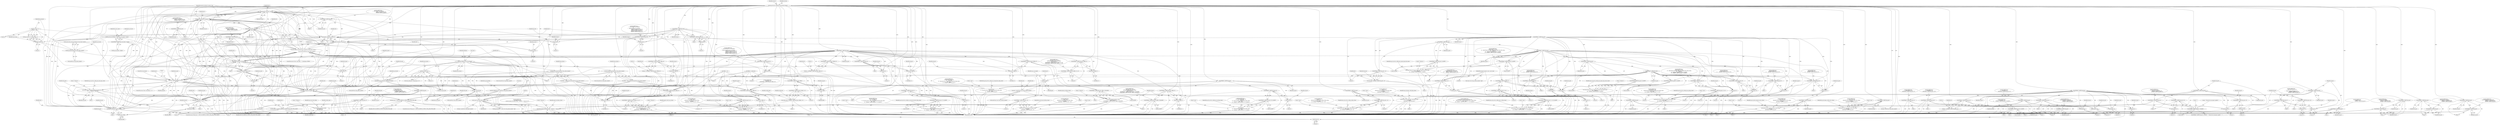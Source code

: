 digraph "0_tcpdump_a25211918f2e790c67d859d20ccf8dbb81da1598@API" {
"1000307" [label="(Call,obj_tptr=tptr+sizeof(struct lmp_object_header))"];
"1000243" [label="(Call,(const struct lmp_object_header *)tptr)"];
"1001374" [label="(Call,tptr+=lmp_obj_len)"];
"1001370" [label="(Call,lmp_obj_len-sizeof(struct lmp_object_header))"];
"1000934" [label="(Call,lmp_obj_len-(int)sizeof(struct lmp_object_header))"];
"1000319" [label="(Call,ND_TCHECK2(*tptr, lmp_obj_len))"];
"1000236" [label="(Call,ND_TCHECK2(*tptr, sizeof(struct lmp_object_header)))"];
"1000315" [label="(Call,lmp_obj_len-sizeof(struct lmp_object_header))"];
"1000264" [label="(Call,lmp_obj_len < 4)"];
"1000261" [label="(Call,lmp_obj_len % 4)"];
"1000246" [label="(Call,lmp_obj_len=EXTRACT_16BITS(lmp_obj_header->length))"];
"1000248" [label="(Call,EXTRACT_16BITS(lmp_obj_header->length))"];
"1001057" [label="(Call,lmp_obj_len-(int)sizeof(struct lmp_object_header))"];
"1000603" [label="(Call,lmp_obj_len - 16)"];
"1000223" [label="(Call,tptr+=sizeof(const struct lmp_common_header))"];
"1000129" [label="(Call,tptr=pptr)"];
"1000111" [label="(MethodParameterIn,register const u_char *pptr)"];
"1000343" [label="(Call,EXTRACT_32BITS(obj_tptr))"];
"1000345" [label="(Call,EXTRACT_32BITS(obj_tptr))"];
"1000366" [label="(Call,ipaddr_string(ndo, obj_tptr))"];
"1000369" [label="(Call,EXTRACT_32BITS(obj_tptr))"];
"1000380" [label="(Call,ip6addr_string(ndo, obj_tptr))"];
"1000383" [label="(Call,EXTRACT_32BITS(obj_tptr))"];
"1000449" [label="(Call,ipaddr_string(ndo, obj_tptr))"];
"1000452" [label="(Call,EXTRACT_32BITS(obj_tptr))"];
"1000529" [label="(Call,ipaddr_string(ndo, obj_tptr+4))"];
"1000540" [label="(Call,ipaddr_string(ndo, obj_tptr+8))"];
"1000581" [label="(Call,ipaddr_string(ndo, obj_tptr+4))"];
"1000592" [label="(Call,ipaddr_string(ndo, obj_tptr+8))"];
"1000947" [label="(Call,ipaddr_string(ndo, obj_tptr+offset))"];
"1001070" [label="(Call,ipaddr_string(ndo, obj_tptr+offset))"];
"1001283" [label="(Call,ipaddr_string(ndo, obj_tptr+12))"];
"1001347" [label="(Call,print_unknown_data(ndo,obj_tptr,\"\n\t    \",obj_tlen))"];
"1001363" [label="(Call,print_unknown_data(ndo,tptr+sizeof(struct lmp_object_header),\"\n\t    \",\n                               lmp_obj_len-sizeof(struct lmp_object_header)))"];
"1000394" [label="(Call,EXTRACT_32BITS(obj_tptr))"];
"1000396" [label="(Call,EXTRACT_32BITS(obj_tptr))"];
"1000415" [label="(Call,EXTRACT_32BITS(obj_tptr))"];
"1000417" [label="(Call,EXTRACT_32BITS(obj_tptr))"];
"1000427" [label="(Call,EXTRACT_32BITS(obj_tptr))"];
"1000429" [label="(Call,EXTRACT_32BITS(obj_tptr))"];
"1000471" [label="(Call,EXTRACT_16BITS(obj_tptr))"];
"1000473" [label="(Call,EXTRACT_16BITS(obj_tptr+2))"];
"1000474" [label="(Call,obj_tptr+2)"];
"1000494" [label="(Call,EXTRACT_32BITS(obj_tptr))"];
"1000496" [label="(Call,EXTRACT_32BITS(obj_tptr+4))"];
"1000497" [label="(Call,obj_tptr+4)"];
"1000516" [label="(Call,EXTRACT_16BITS(obj_tptr))"];
"1000515" [label="(Call,EXTRACT_16BITS(obj_tptr)>>8)"];
"1000512" [label="(Call,bittok2str(lmp_obj_te_link_flag_values,\n \t\t\t\"none\",\n\t\t\tEXTRACT_16BITS(obj_tptr)>>8))"];
"1000531" [label="(Call,obj_tptr+4)"];
"1000535" [label="(Call,EXTRACT_32BITS(obj_tptr+4))"];
"1000536" [label="(Call,obj_tptr+4)"];
"1000542" [label="(Call,obj_tptr+8)"];
"1000545" [label="(Call,EXTRACT_32BITS(obj_tptr+8))"];
"1000546" [label="(Call,obj_tptr+8)"];
"1000567" [label="(Call,EXTRACT_16BITS(obj_tptr))"];
"1000566" [label="(Call,EXTRACT_16BITS(obj_tptr)>>8)"];
"1000563" [label="(Call,bittok2str(lmp_obj_data_link_flag_values,\n\t\t\t\"none\",\n\t\t\tEXTRACT_16BITS(obj_tptr)>>8))"];
"1000583" [label="(Call,obj_tptr+4)"];
"1000587" [label="(Call,EXTRACT_32BITS(obj_tptr+4))"];
"1000588" [label="(Call,obj_tptr+4)"];
"1000594" [label="(Call,obj_tptr+8)"];
"1000597" [label="(Call,EXTRACT_32BITS(obj_tptr+8))"];
"1000598" [label="(Call,obj_tptr+8)"];
"1000621" [label="(Call,EXTRACT_16BITS(obj_tptr+offset))"];
"1000620" [label="(Call,EXTRACT_16BITS(obj_tptr+offset)>>8)"];
"1000618" [label="(Call,subobj_type = EXTRACT_16BITS(obj_tptr+offset)>>8)"];
"1000640" [label="(Call,tok2str(lmp_data_link_subobj,\n\t\t\t\t\t\"Unknown\",\n\t\t\t\t\tsubobj_type))"];
"1000622" [label="(Call,obj_tptr+offset)"];
"1000661" [label="(Call,EXTRACT_16BITS(obj_tptr+offset+2))"];
"1000660" [label="(Call,EXTRACT_16BITS(obj_tptr+offset+2)>>8)"];
"1000657" [label="(Call,tok2str(gmpls_switch_cap_values,\n\t\t\t\t\t\t\"Unknown\",\n\t\t\t\t\t\tEXTRACT_16BITS(obj_tptr+offset+2)>>8))"];
"1000662" [label="(Call,obj_tptr+offset+2)"];
"1000669" [label="(Call,EXTRACT_16BITS(obj_tptr+offset+2))"];
"1000668" [label="(Call,EXTRACT_16BITS(obj_tptr+offset+2)>>8)"];
"1000670" [label="(Call,obj_tptr+offset+2)"];
"1000686" [label="(Call,EXTRACT_16BITS(obj_tptr+offset+2))"];
"1000685" [label="(Call,EXTRACT_16BITS(obj_tptr+offset+2)&0x00FF)"];
"1000682" [label="(Call,tok2str(gmpls_encoding_values,\n\t\t\t\t\t\t\"Unknown\",\n\t\t\t\t\t\tEXTRACT_16BITS(obj_tptr+offset+2)&0x00FF))"];
"1000815" [label="(Call,tok2str(gmpls_encoding_values, \"Unknown\", *(obj_tptr+8)))"];
"1000687" [label="(Call,obj_tptr+offset+2)"];
"1000694" [label="(Call,EXTRACT_16BITS(obj_tptr+offset+2))"];
"1000693" [label="(Call,EXTRACT_16BITS(obj_tptr+offset+2)&0x00FF)"];
"1000695" [label="(Call,obj_tptr+offset+2)"];
"1000705" [label="(Call,EXTRACT_32BITS(obj_tptr+offset+4))"];
"1000701" [label="(Call,bw.i = EXTRACT_32BITS(obj_tptr+offset+4))"];
"1000706" [label="(Call,obj_tptr+offset+4)"];
"1000727" [label="(Call,EXTRACT_32BITS(obj_tptr+offset+8))"];
"1000723" [label="(Call,bw.i = EXTRACT_32BITS(obj_tptr+offset+8))"];
"1000728" [label="(Call,obj_tptr+offset+8)"];
"1000752" [label="(Call,EXTRACT_32BITS(obj_tptr+offset+4))"];
"1000753" [label="(Call,obj_tptr+offset+4)"];
"1000790" [label="(Call,EXTRACT_16BITS(obj_tptr))"];
"1000787" [label="(Call,bittok2str(lmp_obj_begin_verify_flag_values,\n \t\t\t\"none\",\n\t\t\tEXTRACT_16BITS(obj_tptr)))"];
"1000797" [label="(Call,EXTRACT_16BITS(obj_tptr+2))"];
"1000798" [label="(Call,obj_tptr+2)"];
"1000806" [label="(Call,EXTRACT_32BITS(obj_tptr+4))"];
"1000807" [label="(Call,obj_tptr+4)"];
"1000819" [label="(Call,obj_tptr+8)"];
"1000828" [label="(Call,EXTRACT_16BITS(obj_tptr+10))"];
"1000829" [label="(Call,obj_tptr+10)"];
"1000833" [label="(Call,EXTRACT_16BITS(obj_tptr+10))"];
"1000834" [label="(Call,obj_tptr+10)"];
"1000839" [label="(Call,EXTRACT_16BITS(obj_tptr+10))"];
"1000838" [label="(Call,EXTRACT_16BITS(obj_tptr+10)&8000)"];
"1000840" [label="(Call,obj_tptr+10)"];
"1000850" [label="(Call,EXTRACT_32BITS(obj_tptr+12))"];
"1000846" [label="(Call,bw.i = EXTRACT_32BITS(obj_tptr+12))"];
"1000851" [label="(Call,obj_tptr+12)"];
"1000871" [label="(Call,EXTRACT_32BITS(obj_tptr+16))"];
"1000872" [label="(Call,obj_tptr+16)"];
"1000892" [label="(Call,EXTRACT_16BITS(obj_tptr))"];
"1000894" [label="(Call,EXTRACT_16BITS(obj_tptr+2))"];
"1000895" [label="(Call,obj_tptr+2)"];
"1000914" [label="(Call,EXTRACT_32BITS(obj_tptr))"];
"1000949" [label="(Call,obj_tptr+offset)"];
"1001072" [label="(Call,obj_tptr+offset)"];
"1001102" [label="(Call,EXTRACT_32BITS(obj_tptr))"];
"1001099" [label="(Call,bittok2str(lmp_obj_begin_verify_error_values,\n \t\t\t\"none\",\n \t\t\tEXTRACT_32BITS(obj_tptr)))"];
"1001114" [label="(Call,EXTRACT_32BITS(obj_tptr))"];
"1001111" [label="(Call,bittok2str(lmp_obj_link_summary_error_values,\n \t\t\t\"none\",\n\t\t\tEXTRACT_32BITS(obj_tptr)))"];
"1001136" [label="(Call,EXTRACT_16BITS(obj_tptr))"];
"1001135" [label="(Call,EXTRACT_16BITS(obj_tptr)>>8)"];
"1001132" [label="(Call,bittok2str(lmp_obj_service_config_sp_flag_values,\n \t\t\t\t  \"none\",\n\t\t\t\t  EXTRACT_16BITS(obj_tptr)>>8))"];
"1001145" [label="(Call,EXTRACT_16BITS(obj_tptr))"];
"1001144" [label="(Call,EXTRACT_16BITS(obj_tptr) & 0x00FF)"];
"1001153" [label="(Call,EXTRACT_16BITS(obj_tptr))"];
"1001152" [label="(Call,EXTRACT_16BITS(obj_tptr)>>8)"];
"1001150" [label="(Call,link_type = EXTRACT_16BITS(obj_tptr)>>8)"];
"1001162" [label="(Call,tok2str(lmp_sd_service_config_cpsa_link_type_values,\n \t\t\t       \"Unknown\", link_type))"];
"1001168" [label="(Call,link_type == LMP_SD_SERVICE_CONFIG_CPSA_LINK_TYPE_SDH)"];
"1001190" [label="(Call,link_type == LMP_SD_SERVICE_CONFIG_CPSA_LINK_TYPE_SONET)"];
"1001182" [label="(Call,EXTRACT_16BITS(obj_tptr))"];
"1001181" [label="(Call,EXTRACT_16BITS(obj_tptr) & 0x00FF)"];
"1001178" [label="(Call,tok2str(lmp_sd_service_config_cpsa_signal_type_sdh_values,\n \t\t\t\t   \"Unknown\",\n\t\t\t\t   EXTRACT_16BITS(obj_tptr) & 0x00FF))"];
"1001186" [label="(Call,EXTRACT_16BITS(obj_tptr))"];
"1001185" [label="(Call,EXTRACT_16BITS(obj_tptr) & 0x00FF)"];
"1001204" [label="(Call,EXTRACT_16BITS(obj_tptr))"];
"1001203" [label="(Call,EXTRACT_16BITS(obj_tptr) & 0x00FF)"];
"1001200" [label="(Call,tok2str(lmp_sd_service_config_cpsa_signal_type_sonet_values,\n \t\t\t\t   \"Unknown\",\n\t\t\t\t   EXTRACT_16BITS(obj_tptr) & 0x00FF))"];
"1001208" [label="(Call,EXTRACT_16BITS(obj_tptr))"];
"1001207" [label="(Call,EXTRACT_16BITS(obj_tptr) & 0x00FF)"];
"1001220" [label="(Call,EXTRACT_16BITS(obj_tptr+2))"];
"1001219" [label="(Call,EXTRACT_16BITS(obj_tptr+2)>>8)"];
"1001216" [label="(Call,bittok2str(lmp_obj_service_config_cpsa_tp_flag_values,\n \t\t\t\t  \"none\",\n\t\t\t\t  EXTRACT_16BITS(obj_tptr+2)>>8))"];
"1001221" [label="(Call,obj_tptr+2)"];
"1001235" [label="(Call,EXTRACT_16BITS(obj_tptr+2))"];
"1001234" [label="(Call,EXTRACT_16BITS(obj_tptr+2)>>8)"];
"1001233" [label="(Call,EXTRACT_16BITS(obj_tptr+2)>>8 & 0x00FF)"];
"1001230" [label="(Call,bittok2str(lmp_obj_service_config_cpsa_cct_flag_values,\n \t\t\t\t  \"none\",\n\t\t\t\t  EXTRACT_16BITS(obj_tptr+2)>>8 & 0x00FF))"];
"1001236" [label="(Call,obj_tptr+2)"];
"1001246" [label="(Call,EXTRACT_16BITS(obj_tptr+4))"];
"1001247" [label="(Call,obj_tptr+4)"];
"1001255" [label="(Call,EXTRACT_16BITS(obj_tptr+6))"];
"1001256" [label="(Call,obj_tptr+6)"];
"1001264" [label="(Call,EXTRACT_16BITS(obj_tptr+8))"];
"1001265" [label="(Call,obj_tptr+8)"];
"1001273" [label="(Call,EXTRACT_16BITS(obj_tptr+10))"];
"1001274" [label="(Call,obj_tptr+10)"];
"1001285" [label="(Call,obj_tptr+12)"];
"1001288" [label="(Call,EXTRACT_32BITS(obj_tptr+12))"];
"1001289" [label="(Call,obj_tptr+12)"];
"1001302" [label="(Call,EXTRACT_32BITS(obj_tptr))"];
"1001299" [label="(Call,bittok2str(\n\t\t\t   lmp_obj_service_config_nsa_transparency_flag_values,\n\t\t\t   \"none\",\n\t\t\t   EXTRACT_32BITS(obj_tptr)))"];
"1001313" [label="(Call,EXTRACT_16BITS(obj_tptr+6))"];
"1001312" [label="(Call,EXTRACT_16BITS(obj_tptr+6) & 0x00FF)"];
"1001309" [label="(Call,bittok2str(\n \t\t\t   lmp_obj_service_config_nsa_tcm_flag_values,\n \t\t\t   \"none\",\n\t\t\t   EXTRACT_16BITS(obj_tptr+6) & 0x00FF))"];
"1001314" [label="(Call,obj_tptr+6)"];
"1001329" [label="(Call,EXTRACT_16BITS(obj_tptr+2))"];
"1001328" [label="(Call,EXTRACT_16BITS(obj_tptr+2) & 0x00FF)"];
"1001325" [label="(Call,bittok2str(\n \t\t\t   lmp_obj_service_config_nsa_network_diversity_flag_values,\n \t\t\t   \"none\",\n\t\t\t   EXTRACT_16BITS(obj_tptr+2) & 0x00FF))"];
"1001330" [label="(Call,obj_tptr+2)"];
"1000133" [label="(Identifier,lmp_com_header)"];
"1000465" [label="(Call,ND_PRINT((ndo, \"\n\t    Hello Interval: %u\n\t    Hello Dead Interval: %u\",\n                        EXTRACT_16BITS(obj_tptr),\n                        EXTRACT_16BITS(obj_tptr+2))))"];
"1001109" [label="(Block,)"];
"1001058" [label="(Identifier,lmp_obj_len)"];
"1000443" [label="(Call,ND_PRINT((ndo, \"\n\t    Node ID: %s (0x%08x)\",\n                        ipaddr_string(ndo, obj_tptr),\n                        EXTRACT_32BITS(obj_tptr))))"];
"1000597" [label="(Call,EXTRACT_32BITS(obj_tptr+8))"];
"1001155" [label="(Literal,8)"];
"1001101" [label="(Literal,\"none\")"];
"1000367" [label="(Identifier,ndo)"];
"1001153" [label="(Call,EXTRACT_16BITS(obj_tptr))"];
"1001183" [label="(Identifier,obj_tptr)"];
"1001246" [label="(Call,EXTRACT_16BITS(obj_tptr+4))"];
"1000754" [label="(Identifier,obj_tptr)"];
"1001256" [label="(Call,obj_tptr+6)"];
"1000604" [label="(Identifier,lmp_obj_len)"];
"1001250" [label="(Call,ND_PRINT((ndo, \"\n\t Maximum NCC: %u\",\n\t\t       EXTRACT_16BITS(obj_tptr+6))))"];
"1001374" [label="(Call,tptr+=lmp_obj_len)"];
"1001057" [label="(Call,lmp_obj_len-(int)sizeof(struct lmp_object_header))"];
"1001069" [label="(Block,)"];
"1000510" [label="(Block,)"];
"1000472" [label="(Identifier,obj_tptr)"];
"1000548" [label="(Literal,8)"];
"1001228" [label="(Block,)"];
"1001147" [label="(Literal,0x00FF)"];
"1001377" [label="(Call,tlen-=lmp_obj_len)"];
"1000497" [label="(Call,obj_tptr+4)"];
"1001351" [label="(Identifier,obj_tlen)"];
"1001203" [label="(Call,EXTRACT_16BITS(obj_tptr) & 0x00FF)"];
"1000470" [label="(Block,)"];
"1000664" [label="(Call,offset+2)"];
"1000426" [label="(Block,)"];
"1000683" [label="(Identifier,gmpls_encoding_values)"];
"1000818" [label="(Call,*(obj_tptr+8))"];
"1001247" [label="(Call,obj_tptr+4)"];
"1000131" [label="(Identifier,pptr)"];
"1000594" [label="(Call,obj_tptr+8)"];
"1001255" [label="(Call,EXTRACT_16BITS(obj_tptr+6))"];
"1001102" [label="(Call,EXTRACT_32BITS(obj_tptr))"];
"1001288" [label="(Call,EXTRACT_32BITS(obj_tptr+12))"];
"1001348" [label="(Identifier,ndo)"];
"1000834" [label="(Call,obj_tptr+10)"];
"1000950" [label="(Identifier,obj_tptr)"];
"1000893" [label="(Identifier,obj_tptr)"];
"1001152" [label="(Call,EXTRACT_16BITS(obj_tptr)>>8)"];
"1000592" [label="(Call,ipaddr_string(ndo, obj_tptr+8))"];
"1001201" [label="(Identifier,lmp_sd_service_config_cpsa_signal_type_sonet_values)"];
"1000832" [label="(Block,)"];
"1000253" [label="(Identifier,lmp_obj_ctype)"];
"1000625" [label="(Literal,8)"];
"1000429" [label="(Call,EXTRACT_32BITS(obj_tptr))"];
"1001248" [label="(Identifier,obj_tptr)"];
"1001181" [label="(Call,EXTRACT_16BITS(obj_tptr) & 0x00FF)"];
"1001111" [label="(Call,bittok2str(lmp_obj_link_summary_error_values,\n \t\t\t\"none\",\n\t\t\tEXTRACT_32BITS(obj_tptr)))"];
"1000954" [label="(Identifier,obj_tptr)"];
"1000345" [label="(Call,EXTRACT_32BITS(obj_tptr))"];
"1000792" [label="(Call,ND_PRINT((ndo, \"\n\t    Verify Interval: %u\",\n\t\t\tEXTRACT_16BITS(obj_tptr+2))))"];
"1001204" [label="(Call,EXTRACT_16BITS(obj_tptr))"];
"1001174" [label="(Identifier,ndo)"];
"1000242" [label="(Identifier,lmp_obj_header)"];
"1001301" [label="(Literal,\"none\")"];
"1000843" [label="(Literal,8000)"];
"1000886" [label="(Call,ND_PRINT((ndo, \"\n\t    Verify Dead Interval: %u\"\n                        \"\n\t    Verify Transport Response: %u\",\n                        EXTRACT_16BITS(obj_tptr),\n                       EXTRACT_16BITS(obj_tptr+2))))"];
"1000228" [label="(Identifier,tlen)"];
"1000656" [label="(Block,)"];
"1001371" [label="(Identifier,lmp_obj_len)"];
"1000396" [label="(Call,EXTRACT_32BITS(obj_tptr))"];
"1000892" [label="(Call,EXTRACT_16BITS(obj_tptr))"];
"1001223" [label="(Literal,2)"];
"1000705" [label="(Call,EXTRACT_32BITS(obj_tptr+offset+4))"];
"1001349" [label="(Identifier,obj_tptr)"];
"1001132" [label="(Call,bittok2str(lmp_obj_service_config_sp_flag_values,\n \t\t\t\t  \"none\",\n\t\t\t\t  EXTRACT_16BITS(obj_tptr)>>8))"];
"1000532" [label="(Identifier,obj_tptr)"];
"1001164" [label="(Literal,\"Unknown\")"];
"1001312" [label="(Call,EXTRACT_16BITS(obj_tptr+6) & 0x00FF)"];
"1001317" [label="(Literal,0x00FF)"];
"1001284" [label="(Identifier,ndo)"];
"1000488" [label="(Call,ND_PRINT((ndo, \"\n\t    Tx Seq: %u, Rx Seq: %u\",\n                        EXTRACT_32BITS(obj_tptr),\n                        EXTRACT_32BITS(obj_tptr+4))))"];
"1000627" [label="(Identifier,subobj_len)"];
"1000750" [label="(Block,)"];
"1000934" [label="(Call,lmp_obj_len-(int)sizeof(struct lmp_object_header))"];
"1000342" [label="(Block,)"];
"1000695" [label="(Call,obj_tptr+offset+2)"];
"1001364" [label="(Identifier,ndo)"];
"1000315" [label="(Call,lmp_obj_len-sizeof(struct lmp_object_header))"];
"1000266" [label="(Literal,4)"];
"1000344" [label="(Identifier,obj_tptr)"];
"1000531" [label="(Call,obj_tptr+4)"];
"1001329" [label="(Call,EXTRACT_16BITS(obj_tptr+2))"];
"1000687" [label="(Call,obj_tptr+offset+2)"];
"1001283" [label="(Call,ipaddr_string(ndo, obj_tptr+12))"];
"1000808" [label="(Identifier,obj_tptr)"];
"1000494" [label="(Call,EXTRACT_32BITS(obj_tptr))"];
"1001253" [label="(Block,)"];
"1000346" [label="(Identifier,obj_tptr)"];
"1000538" [label="(Literal,4)"];
"1001139" [label="(Call,ND_PRINT((ndo, \"\n\t  UNI Version: %u\",\n\t\t       EXTRACT_16BITS(obj_tptr) & 0x00FF)))"];
"1000853" [label="(Literal,12)"];
"1000617" [label="(Block,)"];
"1000394" [label="(Call,EXTRACT_32BITS(obj_tptr))"];
"1000471" [label="(Call,EXTRACT_16BITS(obj_tptr))"];
"1001309" [label="(Call,bittok2str(\n \t\t\t   lmp_obj_service_config_nsa_tcm_flag_values,\n \t\t\t   \"none\",\n\t\t\t   EXTRACT_16BITS(obj_tptr+6) & 0x00FF))"];
"1000798" [label="(Call,obj_tptr+2)"];
"1001240" [label="(Literal,0x00FF)"];
"1000414" [label="(Block,)"];
"1001150" [label="(Call,link_type = EXTRACT_16BITS(obj_tptr)>>8)"];
"1001328" [label="(Call,EXTRACT_16BITS(obj_tptr+2) & 0x00FF)"];
"1001333" [label="(Literal,0x00FF)"];
"1000598" [label="(Call,obj_tptr+8)"];
"1000599" [label="(Identifier,obj_tptr)"];
"1000696" [label="(Identifier,obj_tptr)"];
"1001224" [label="(Literal,8)"];
"1001127" [label="(Call,ND_PRINT((ndo, \"\n\t Flags: %s\",\n \t\t       bittok2str(lmp_obj_service_config_sp_flag_values,\n \t\t\t\t  \"none\",\n\t\t\t\t  EXTRACT_16BITS(obj_tptr)>>8))))"];
"1000897" [label="(Literal,2)"];
"1000785" [label="(Block,)"];
"1001207" [label="(Call,EXTRACT_16BITS(obj_tptr) & 0x00FF)"];
"1000622" [label="(Call,obj_tptr+offset)"];
"1000686" [label="(Call,EXTRACT_16BITS(obj_tptr+offset+2))"];
"1001271" [label="(Block,)"];
"1000839" [label="(Call,EXTRACT_16BITS(obj_tptr+10))"];
"1000871" [label="(Call,EXTRACT_32BITS(obj_tptr+16))"];
"1000707" [label="(Identifier,obj_tptr)"];
"1000618" [label="(Call,subobj_type = EXTRACT_16BITS(obj_tptr+offset)>>8)"];
"1000397" [label="(Identifier,obj_tptr)"];
"1001059" [label="(Call,(int)sizeof(struct lmp_object_header))"];
"1000236" [label="(Call,ND_TCHECK2(*tptr, sizeof(struct lmp_object_header)))"];
"1000735" [label="(Identifier,ndo)"];
"1000947" [label="(Call,ipaddr_string(ndo, obj_tptr+offset))"];
"1000528" [label="(Block,)"];
"1001182" [label="(Call,EXTRACT_16BITS(obj_tptr))"];
"1000243" [label="(Call,(const struct lmp_object_header *)tptr)"];
"1000702" [label="(Call,bw.i)"];
"1000828" [label="(Call,EXTRACT_16BITS(obj_tptr+10))"];
"1000317" [label="(Call,sizeof(struct lmp_object_header))"];
"1001133" [label="(Identifier,lmp_obj_service_config_sp_flag_values)"];
"1000797" [label="(Call,EXTRACT_16BITS(obj_tptr+2))"];
"1001315" [label="(Identifier,obj_tptr)"];
"1000533" [label="(Literal,4)"];
"1001222" [label="(Identifier,obj_tptr)"];
"1000224" [label="(Identifier,tptr)"];
"1001225" [label="(Call,ND_PRINT((ndo, \"\n\t Contiguous Concatenation Types: %s\",\n \t\t       bittok2str(lmp_obj_service_config_cpsa_cct_flag_values,\n \t\t\t\t  \"none\",\n\t\t\t\t  EXTRACT_16BITS(obj_tptr+2)>>8 & 0x00FF))))"];
"1001100" [label="(Identifier,lmp_obj_begin_verify_error_values)"];
"1001267" [label="(Literal,8)"];
"1000523" [label="(Call,ND_PRINT((ndo, \"\n\t    Local Link-ID: %s (0x%08x)\"\n \t\t       \"\n\t    Remote Link-ID: %s (0x%08x)\",\n                        ipaddr_string(ndo, obj_tptr+4),\n                       EXTRACT_32BITS(obj_tptr+4),\n                       ipaddr_string(ndo, obj_tptr+8),\n                       EXTRACT_32BITS(obj_tptr+8))))"];
"1001103" [label="(Identifier,obj_tptr)"];
"1000651" [label="(Call,ND_PRINT((ndo, \"\n\t      Switching Type: %s (%u)\",\n\t\t\t\t\ttok2str(gmpls_switch_cap_values,\n\t\t\t\t\t\t\"Unknown\",\n\t\t\t\t\t\tEXTRACT_16BITS(obj_tptr+offset+2)>>8),\n\t\t\t\t\tEXTRACT_16BITS(obj_tptr+offset+2)>>8)))"];
"1000727" [label="(Call,EXTRACT_32BITS(obj_tptr+offset+8))"];
"1001291" [label="(Literal,12)"];
"1000663" [label="(Identifier,obj_tptr)"];
"1001070" [label="(Call,ipaddr_string(ndo, obj_tptr+offset))"];
"1000642" [label="(Literal,\"Unknown\")"];
"1000780" [label="(Block,)"];
"1000567" [label="(Call,EXTRACT_16BITS(obj_tptr))"];
"1001144" [label="(Call,EXTRACT_16BITS(obj_tptr) & 0x00FF)"];
"1000129" [label="(Call,tptr=pptr)"];
"1001286" [label="(Identifier,obj_tptr)"];
"1001112" [label="(Identifier,lmp_obj_link_summary_error_values)"];
"1000473" [label="(Call,EXTRACT_16BITS(obj_tptr+2))"];
"1000747" [label="(Call,ND_PRINT((ndo, \"\n\t      Wavelength: %u\",\n\t\t\t\t\tEXTRACT_32BITS(obj_tptr+offset+4))))"];
"1001303" [label="(Identifier,obj_tptr)"];
"1000624" [label="(Identifier,offset)"];
"1000869" [label="(Block,)"];
"1001299" [label="(Call,bittok2str(\n\t\t\t   lmp_obj_service_config_nsa_transparency_flag_values,\n\t\t\t   \"none\",\n\t\t\t   EXTRACT_32BITS(obj_tptr)))"];
"1000246" [label="(Call,lmp_obj_len=EXTRACT_16BITS(lmp_obj_header->length))"];
"1000322" [label="(Identifier,lmp_obj_len)"];
"1001300" [label="(Identifier,lmp_obj_service_config_nsa_transparency_flag_values)"];
"1001178" [label="(Call,tok2str(lmp_sd_service_config_cpsa_signal_type_sdh_values,\n \t\t\t\t   \"Unknown\",\n\t\t\t\t   EXTRACT_16BITS(obj_tptr) & 0x00FF))"];
"1000813" [label="(Block,)"];
"1001323" [label="(Block,)"];
"1001211" [label="(Call,ND_PRINT((ndo, \"\n\t Transparency: %s\",\n \t\t       bittok2str(lmp_obj_service_config_cpsa_tp_flag_values,\n \t\t\t\t  \"none\",\n\t\t\t\t  EXTRACT_16BITS(obj_tptr+2)>>8))))"];
"1001266" [label="(Identifier,obj_tptr)"];
"1000496" [label="(Call,EXTRACT_32BITS(obj_tptr+4))"];
"1000541" [label="(Identifier,ndo)"];
"1000682" [label="(Call,tok2str(gmpls_encoding_values,\n\t\t\t\t\t\t\"Unknown\",\n\t\t\t\t\t\tEXTRACT_16BITS(obj_tptr+offset+2)&0x00FF))"];
"1000517" [label="(Identifier,obj_tptr)"];
"1001325" [label="(Call,bittok2str(\n \t\t\t   lmp_obj_service_config_nsa_network_diversity_flag_values,\n \t\t\t   \"none\",\n\t\t\t   EXTRACT_16BITS(obj_tptr+2) & 0x00FF))"];
"1000542" [label="(Call,obj_tptr+8)"];
"1000816" [label="(Identifier,gmpls_encoding_values)"];
"1001179" [label="(Identifier,lmp_sd_service_config_cpsa_signal_type_sdh_values)"];
"1001376" [label="(Identifier,lmp_obj_len)"];
"1001106" [label="(Call,ND_PRINT((ndo, \"\n\t    Error Code: %s\",\n \t\tbittok2str(lmp_obj_link_summary_error_values,\n \t\t\t\"none\",\n\t\t\tEXTRACT_32BITS(obj_tptr)))))"];
"1001249" [label="(Literal,4)"];
"1000261" [label="(Call,lmp_obj_len % 4)"];
"1000537" [label="(Identifier,obj_tptr)"];
"1001209" [label="(Identifier,obj_tptr)"];
"1000909" [label="(Call,ND_PRINT((ndo, \"\n\t    Verify ID: %u\",\n                        EXTRACT_32BITS(obj_tptr))))"];
"1000415" [label="(Call,EXTRACT_32BITS(obj_tptr))"];
"1001055" [label="(Call,offset < (lmp_obj_len-(int)sizeof(struct lmp_object_header)))"];
"1000588" [label="(Call,obj_tptr+4)"];
"1000384" [label="(Identifier,obj_tptr)"];
"1001200" [label="(Call,tok2str(lmp_sd_service_config_cpsa_signal_type_sonet_values,\n \t\t\t\t   \"Unknown\",\n\t\t\t\t   EXTRACT_16BITS(obj_tptr) & 0x00FF))"];
"1000235" [label="(Block,)"];
"1000831" [label="(Literal,10)"];
"1001169" [label="(Identifier,link_type)"];
"1001170" [label="(Identifier,LMP_SD_SERVICE_CONFIG_CPSA_LINK_TYPE_SDH)"];
"1001162" [label="(Call,tok2str(lmp_sd_service_config_cpsa_link_type_values,\n \t\t\t       \"Unknown\", link_type))"];
"1000530" [label="(Identifier,ndo)"];
"1001189" [label="(ControlStructure,if (link_type == LMP_SD_SERVICE_CONFIG_CPSA_LINK_TYPE_SONET))"];
"1000946" [label="(Block,)"];
"1000543" [label="(Identifier,obj_tptr)"];
"1001072" [label="(Call,obj_tptr+offset)"];
"1000713" [label="(Identifier,ndo)"];
"1000561" [label="(Block,)"];
"1000448" [label="(Block,)"];
"1000847" [label="(Call,bw.i)"];
"1000427" [label="(Call,EXTRACT_32BITS(obj_tptr))"];
"1000451" [label="(Identifier,obj_tptr)"];
"1001236" [label="(Call,obj_tptr+2)"];
"1001184" [label="(Literal,0x00FF)"];
"1000535" [label="(Call,EXTRACT_32BITS(obj_tptr+4))"];
"1000499" [label="(Literal,4)"];
"1000856" [label="(Identifier,ndo)"];
"1001216" [label="(Call,bittok2str(lmp_obj_service_config_cpsa_tp_flag_values,\n \t\t\t\t  \"none\",\n\t\t\t\t  EXTRACT_16BITS(obj_tptr+2)>>8))"];
"1000641" [label="(Identifier,lmp_data_link_subobj)"];
"1000558" [label="(Call,ND_PRINT((ndo, \"\n\t    Flags: [%s]\",\n\t\tbittok2str(lmp_obj_data_link_flag_values,\n\t\t\t\"none\",\n\t\t\tEXTRACT_16BITS(obj_tptr)>>8))))"];
"1000383" [label="(Call,EXTRACT_32BITS(obj_tptr))"];
"1000809" [label="(Literal,4)"];
"1001191" [label="(Identifier,link_type)"];
"1000728" [label="(Call,obj_tptr+offset+8)"];
"1000914" [label="(Call,EXTRACT_32BITS(obj_tptr))"];
"1000569" [label="(Literal,8)"];
"1000587" [label="(Call,EXTRACT_32BITS(obj_tptr+4))"];
"1001353" [label="(ControlStructure,if (ndo->ndo_vflag > 1 || hexdump==TRUE))"];
"1000936" [label="(Call,(int)sizeof(struct lmp_object_header))"];
"1000837" [label="(Call,EXTRACT_16BITS(obj_tptr+10)&8000 ? \" (Payload test messages capable)\" : \"\")"];
"1000658" [label="(Identifier,gmpls_switch_cap_values)"];
"1001163" [label="(Identifier,lmp_sd_service_config_cpsa_link_type_values)"];
"1000546" [label="(Call,obj_tptr+8)"];
"1000791" [label="(Identifier,obj_tptr)"];
"1001277" [label="(Call,ND_PRINT((ndo, \"\n\t    Local Interface ID: %s (0x%08x)\",\n\t\t       ipaddr_string(ndo, obj_tptr+12),\n\t\t       EXTRACT_32BITS(obj_tptr+12))))"];
"1000516" [label="(Call,EXTRACT_16BITS(obj_tptr))"];
"1000667" [label="(Literal,8)"];
"1001099" [label="(Call,bittok2str(lmp_obj_begin_verify_error_values,\n \t\t\t\"none\",\n \t\t\tEXTRACT_32BITS(obj_tptr)))"];
"1000223" [label="(Call,tptr+=sizeof(const struct lmp_common_header))"];
"1000833" [label="(Call,EXTRACT_16BITS(obj_tptr+10))"];
"1000563" [label="(Call,bittok2str(lmp_obj_data_link_flag_values,\n\t\t\t\"none\",\n\t\t\tEXTRACT_16BITS(obj_tptr)>>8))"];
"1000591" [label="(Block,)"];
"1000512" [label="(Call,bittok2str(lmp_obj_te_link_flag_values,\n \t\t\t\"none\",\n\t\t\tEXTRACT_16BITS(obj_tptr)>>8))"];
"1001331" [label="(Identifier,obj_tptr)"];
"1000580" [label="(Block,)"];
"1000239" [label="(Call,sizeof(struct lmp_object_header))"];
"1000575" [label="(Call,ND_PRINT((ndo, \"\n\t    Local Interface ID: %s (0x%08x)\"\n                        \"\n\t    Remote Interface ID: %s (0x%08x)\",\n                        ipaddr_string(ndo, obj_tptr+4),\n                        EXTRACT_32BITS(obj_tptr+4),\n                        ipaddr_string(ndo, obj_tptr+8),\n                        EXTRACT_32BITS(obj_tptr+8))))"];
"1001187" [label="(Identifier,obj_tptr)"];
"1000932" [label="(Call,offset < (lmp_obj_len-(int)sizeof(struct lmp_object_header)))"];
"1000801" [label="(Call,ND_PRINT((ndo, \"\n\t    Data links: %u\",\n\t\t\tEXTRACT_32BITS(obj_tptr+4))))"];
"1000589" [label="(Identifier,obj_tptr)"];
"1000584" [label="(Identifier,obj_tptr)"];
"1001205" [label="(Identifier,obj_tptr)"];
"1000724" [label="(Call,bw.i)"];
"1000581" [label="(Call,ipaddr_string(ndo, obj_tptr+4))"];
"1000840" [label="(Call,obj_tptr+10)"];
"1000807" [label="(Call,obj_tptr+4)"];
"1000851" [label="(Call,obj_tptr+12)"];
"1001386" [label="(MethodReturn,RET)"];
"1001307" [label="(Block,)"];
"1000566" [label="(Call,EXTRACT_16BITS(obj_tptr)>>8)"];
"1000249" [label="(Call,lmp_obj_header->length)"];
"1000845" [label="(Literal,\"\")"];
"1000111" [label="(MethodParameterIn,register const u_char *pptr)"];
"1001244" [label="(Block,)"];
"1000915" [label="(Identifier,obj_tptr)"];
"1001316" [label="(Literal,6)"];
"1000789" [label="(Literal,\"none\")"];
"1001241" [label="(Call,ND_PRINT((ndo, \"\n\t Minimum NCC: %u\",\n \t\t       EXTRACT_16BITS(obj_tptr+4))))"];
"1001142" [label="(Block,)"];
"1000307" [label="(Call,obj_tptr=tptr+sizeof(struct lmp_object_header))"];
"1001259" [label="(Call,ND_PRINT((ndo, \"\n\t Minimum NVC:%u\",\n\t\t       EXTRACT_16BITS(obj_tptr+8))))"];
"1000697" [label="(Call,offset+2)"];
"1000241" [label="(Call,lmp_obj_header = (const struct lmp_object_header *)tptr)"];
"1000827" [label="(Block,)"];
"1000388" [label="(Call,ND_PRINT((ndo, \"\n\t    Link ID: %u (0x%08x)\",\n                        EXTRACT_32BITS(obj_tptr),\n                        EXTRACT_32BITS(obj_tptr))))"];
"1000660" [label="(Call,EXTRACT_16BITS(obj_tptr+offset+2)>>8)"];
"1000872" [label="(Call,obj_tptr+16)"];
"1000668" [label="(Call,EXTRACT_16BITS(obj_tptr+offset+2)>>8)"];
"1000645" [label="(Identifier,subobj_type)"];
"1001239" [label="(Literal,8)"];
"1001258" [label="(Literal,6)"];
"1001289" [label="(Call,obj_tptr+12)"];
"1000544" [label="(Literal,8)"];
"1000507" [label="(Call,ND_PRINT((ndo, \"\n\t    Flags: [%s]\",\n\t\tbittok2str(lmp_obj_te_link_flag_values,\n \t\t\t\"none\",\n\t\t\tEXTRACT_16BITS(obj_tptr)>>8))))"];
"1000810" [label="(Call,ND_PRINT((ndo, \"\n\t    Encoding type: %s\",\n\t\t\ttok2str(gmpls_encoding_values, \"Unknown\", *(obj_tptr+8)))))"];
"1000536" [label="(Call,obj_tptr+4)"];
"1001363" [label="(Call,print_unknown_data(ndo,tptr+sizeof(struct lmp_object_header),\"\n\t    \",\n                               lmp_obj_len-sizeof(struct lmp_object_header)))"];
"1001208" [label="(Call,EXTRACT_16BITS(obj_tptr))"];
"1000806" [label="(Call,EXTRACT_32BITS(obj_tptr+4))"];
"1001180" [label="(Literal,\"Unknown\")"];
"1000804" [label="(Block,)"];
"1000547" [label="(Identifier,obj_tptr)"];
"1001264" [label="(Call,EXTRACT_16BITS(obj_tptr+8))"];
"1000428" [label="(Identifier,obj_tptr)"];
"1000782" [label="(Call,ND_PRINT((ndo, \"\n\t    Flags: %s\",\n \t\tbittok2str(lmp_obj_begin_verify_flag_values,\n \t\t\t\"none\",\n\t\t\tEXTRACT_16BITS(obj_tptr)))))"];
"1001268" [label="(Call,ND_PRINT((ndo, \"\n\t Maximum NVC:%u\",\n\t\t       EXTRACT_16BITS(obj_tptr+10))))"];
"1000260" [label="(Call,lmp_obj_len % 4 || lmp_obj_len < 4)"];
"1000873" [label="(Identifier,obj_tptr)"];
"1000225" [label="(Call,sizeof(const struct lmp_common_header))"];
"1000308" [label="(Identifier,obj_tptr)"];
"1001210" [label="(Literal,0x00FF)"];
"1000935" [label="(Identifier,lmp_obj_len)"];
"1000819" [label="(Call,obj_tptr+8)"];
"1000700" [label="(Literal,0x00FF)"];
"1000752" [label="(Call,EXTRACT_32BITS(obj_tptr+offset+4))"];
"1000596" [label="(Literal,8)"];
"1001287" [label="(Literal,12)"];
"1001378" [label="(Identifier,tlen)"];
"1000366" [label="(Call,ipaddr_string(ndo, obj_tptr))"];
"1001097" [label="(Block,)"];
"1000324" [label="(Identifier,hexdump)"];
"1000568" [label="(Identifier,obj_tptr)"];
"1000850" [label="(Call,EXTRACT_32BITS(obj_tptr+12))"];
"1000788" [label="(Identifier,lmp_obj_begin_verify_flag_values)"];
"1000565" [label="(Literal,\"none\")"];
"1001186" [label="(Call,EXTRACT_16BITS(obj_tptr))"];
"1000595" [label="(Identifier,obj_tptr)"];
"1000755" [label="(Call,offset+4)"];
"1000659" [label="(Literal,\"Unknown\")"];
"1000672" [label="(Call,offset+2)"];
"1000382" [label="(Identifier,obj_tptr)"];
"1001168" [label="(Call,link_type == LMP_SD_SERVICE_CONFIG_CPSA_LINK_TYPE_SDH)"];
"1001196" [label="(Identifier,ndo)"];
"1001190" [label="(Call,link_type == LMP_SD_SERVICE_CONFIG_CPSA_LINK_TYPE_SONET)"];
"1000846" [label="(Call,bw.i = EXTRACT_32BITS(obj_tptr+12))"];
"1001238" [label="(Literal,2)"];
"1001137" [label="(Identifier,obj_tptr)"];
"1001304" [label="(Call,ND_PRINT((ndo, \"\n\t TCM Monitoring Flags: %s\",\n \t\t       bittok2str(\n \t\t\t   lmp_obj_service_config_nsa_tcm_flag_values,\n \t\t\t   \"none\",\n\t\t\t   EXTRACT_16BITS(obj_tptr+6) & 0x00FF))))"];
"1000393" [label="(Block,)"];
"1000474" [label="(Call,obj_tptr+2)"];
"1000643" [label="(Identifier,subobj_type)"];
"1000379" [label="(Block,)"];
"1000263" [label="(Literal,4)"];
"1001130" [label="(Block,)"];
"1000835" [label="(Identifier,obj_tptr)"];
"1001166" [label="(Identifier,link_type)"];
"1000476" [label="(Literal,2)"];
"1000585" [label="(Literal,4)"];
"1001235" [label="(Call,EXTRACT_16BITS(obj_tptr+2))"];
"1001231" [label="(Identifier,lmp_obj_service_config_cpsa_cct_flag_values)"];
"1001276" [label="(Literal,10)"];
"1001282" [label="(Block,)"];
"1001327" [label="(Literal,\"none\")"];
"1000583" [label="(Call,obj_tptr+4)"];
"1001172" [label="(Call,ND_PRINT((ndo, \"\n\t Signal Type: %s (%u)\",\n \t\t\t   tok2str(lmp_sd_service_config_cpsa_signal_type_sdh_values,\n \t\t\t\t   \"Unknown\",\n\t\t\t\t   EXTRACT_16BITS(obj_tptr) & 0x00FF),\n\t\t\t   EXTRACT_16BITS(obj_tptr) & 0x00FF)))"];
"1001232" [label="(Literal,\"none\")"];
"1001199" [label="(Block,)"];
"1000606" [label="(Call,offset = 12)"];
"1001352" [label="(ControlStructure,break;)"];
"1000844" [label="(Literal,\" (Payload test messages capable)\")"];
"1000949" [label="(Call,obj_tptr+offset)"];
"1000475" [label="(Identifier,obj_tptr)"];
"1001154" [label="(Identifier,obj_tptr)"];
"1001220" [label="(Call,EXTRACT_16BITS(obj_tptr+2))"];
"1000817" [label="(Literal,\"Unknown\")"];
"1000518" [label="(Literal,8)"];
"1001071" [label="(Identifier,ndo)"];
"1001219" [label="(Call,EXTRACT_16BITS(obj_tptr+2)>>8)"];
"1000661" [label="(Call,EXTRACT_16BITS(obj_tptr+offset+2))"];
"1000545" [label="(Call,EXTRACT_32BITS(obj_tptr+8))"];
"1001115" [label="(Identifier,obj_tptr)"];
"1000365" [label="(Block,)"];
"1000495" [label="(Identifier,obj_tptr)"];
"1000842" [label="(Literal,10)"];
"1000874" [label="(Literal,16)"];
"1000684" [label="(Literal,\"Unknown\")"];
"1000320" [label="(Call,*tptr)"];
"1000753" [label="(Call,obj_tptr+offset+4)"];
"1001275" [label="(Identifier,obj_tptr)"];
"1000529" [label="(Call,ipaddr_string(ndo, obj_tptr+4))"];
"1001145" [label="(Call,EXTRACT_16BITS(obj_tptr))"];
"1000800" [label="(Literal,2)"];
"1000313" [label="(Call,obj_tlen=lmp_obj_len-sizeof(struct lmp_object_header))"];
"1000368" [label="(Identifier,obj_tptr)"];
"1001188" [label="(Literal,0x00FF)"];
"1000640" [label="(Call,tok2str(lmp_data_link_subobj,\n\t\t\t\t\t\"Unknown\",\n\t\t\t\t\tsubobj_type))"];
"1001285" [label="(Call,obj_tptr+12)"];
"1001230" [label="(Call,bittok2str(lmp_obj_service_config_cpsa_cct_flag_values,\n \t\t\t\t  \"none\",\n\t\t\t\t  EXTRACT_16BITS(obj_tptr+2)>>8 & 0x00FF))"];
"1000453" [label="(Identifier,obj_tptr)"];
"1000852" [label="(Identifier,obj_tptr)"];
"1001213" [label="(Identifier,ndo)"];
"1000621" [label="(Call,EXTRACT_16BITS(obj_tptr+offset))"];
"1001237" [label="(Identifier,obj_tptr)"];
"1000515" [label="(Call,EXTRACT_16BITS(obj_tptr)>>8)"];
"1000593" [label="(Identifier,ndo)"];
"1001297" [label="(Block,)"];
"1001161" [label="(Block,)"];
"1000894" [label="(Call,EXTRACT_16BITS(obj_tptr+2))"];
"1000430" [label="(Identifier,obj_tptr)"];
"1001136" [label="(Call,EXTRACT_16BITS(obj_tptr))"];
"1000701" [label="(Call,bw.i = EXTRACT_32BITS(obj_tptr+offset+4))"];
"1000360" [label="(Call,ND_PRINT((ndo, \"\n\t    IPv4 Link ID: %s (0x%08x)\",\n                        ipaddr_string(ndo, obj_tptr),\n                        EXTRACT_32BITS(obj_tptr))))"];
"1000838" [label="(Call,EXTRACT_16BITS(obj_tptr+10)&8000)"];
"1001192" [label="(Identifier,LMP_SD_SERVICE_CONFIG_CPSA_LINK_TYPE_SONET)"];
"1001314" [label="(Call,obj_tptr+6)"];
"1000895" [label="(Call,obj_tptr+2)"];
"1000657" [label="(Call,tok2str(gmpls_switch_cap_values,\n\t\t\t\t\t\t\"Unknown\",\n\t\t\t\t\t\tEXTRACT_16BITS(obj_tptr+offset+2)>>8))"];
"1001134" [label="(Literal,\"none\")"];
"1001234" [label="(Call,EXTRACT_16BITS(obj_tptr+2)>>8)"];
"1001302" [label="(Call,EXTRACT_32BITS(obj_tptr))"];
"1000694" [label="(Call,EXTRACT_16BITS(obj_tptr+offset+2))"];
"1001165" [label="(Identifier,link_type)"];
"1000600" [label="(Literal,8)"];
"1000134" [label="(Call,(const struct lmp_common_header *)pptr)"];
"1000706" [label="(Call,obj_tptr+offset+4)"];
"1000416" [label="(Identifier,obj_tptr)"];
"1000623" [label="(Identifier,obj_tptr)"];
"1001202" [label="(Literal,\"Unknown\")"];
"1000264" [label="(Call,lmp_obj_len < 4)"];
"1000685" [label="(Call,EXTRACT_16BITS(obj_tptr+offset+2)&0x00FF)"];
"1000693" [label="(Call,EXTRACT_16BITS(obj_tptr+offset+2)&0x00FF)"];
"1001146" [label="(Identifier,obj_tptr)"];
"1001177" [label="(Block,)"];
"1000417" [label="(Call,EXTRACT_32BITS(obj_tptr))"];
"1000369" [label="(Call,EXTRACT_32BITS(obj_tptr))"];
"1000841" [label="(Identifier,obj_tptr)"];
"1000815" [label="(Call,tok2str(gmpls_encoding_values, \"Unknown\", *(obj_tptr+8)))"];
"1000948" [label="(Identifier,ndo)"];
"1001370" [label="(Call,lmp_obj_len-sizeof(struct lmp_object_header))"];
"1000689" [label="(Call,offset+2)"];
"1000498" [label="(Identifier,obj_tptr)"];
"1000675" [label="(Literal,8)"];
"1000676" [label="(Call,ND_PRINT((ndo, \"\n\t      Encoding Type: %s (%u)\",\n\t\t\t\t\ttok2str(gmpls_encoding_values,\n\t\t\t\t\t\t\"Unknown\",\n\t\t\t\t\t\tEXTRACT_16BITS(obj_tptr+offset+2)&0x00FF),\n\t\t\t\t\tEXTRACT_16BITS(obj_tptr+offset+2)&0x00FF)))"];
"1001365" [label="(Call,tptr+sizeof(struct lmp_object_header))"];
"1001274" [label="(Call,obj_tptr+10)"];
"1001073" [label="(Identifier,obj_tptr)"];
"1000450" [label="(Identifier,ndo)"];
"1001185" [label="(Call,EXTRACT_16BITS(obj_tptr) & 0x00FF)"];
"1001214" [label="(Block,)"];
"1001273" [label="(Call,EXTRACT_16BITS(obj_tptr+10))"];
"1000836" [label="(Literal,10)"];
"1001330" [label="(Call,obj_tptr+2)"];
"1000316" [label="(Identifier,lmp_obj_len)"];
"1001221" [label="(Call,obj_tptr+2)"];
"1000662" [label="(Call,obj_tptr+offset+2)"];
"1001074" [label="(Identifier,offset)"];
"1000799" [label="(Identifier,obj_tptr)"];
"1001094" [label="(Call,ND_PRINT((ndo, \"\n\t    Error Code: %s\",\n \t\tbittok2str(lmp_obj_begin_verify_error_values,\n \t\t\t\"none\",\n \t\t\tEXTRACT_32BITS(obj_tptr)))))"];
"1000681" [label="(Block,)"];
"1000649" [label="(Block,)"];
"1000564" [label="(Identifier,lmp_obj_data_link_flag_values)"];
"1000669" [label="(Call,EXTRACT_16BITS(obj_tptr+offset+2))"];
"1001313" [label="(Call,EXTRACT_16BITS(obj_tptr+6))"];
"1000265" [label="(Identifier,lmp_obj_len)"];
"1000671" [label="(Identifier,obj_tptr)"];
"1001135" [label="(Call,EXTRACT_16BITS(obj_tptr)>>8)"];
"1000912" [label="(Block,)"];
"1001341" [label="(ControlStructure,if (ndo->ndo_vflag <= 1))"];
"1000513" [label="(Identifier,lmp_obj_te_link_flag_values)"];
"1000829" [label="(Call,obj_tptr+10)"];
"1001326" [label="(Identifier,lmp_obj_service_config_nsa_network_diversity_flag_values)"];
"1000381" [label="(Identifier,ndo)"];
"1001206" [label="(Literal,0x00FF)"];
"1000418" [label="(Identifier,obj_tptr)"];
"1001125" [label="(Block,)"];
"1001217" [label="(Identifier,lmp_obj_service_config_cpsa_tp_flag_values)"];
"1001375" [label="(Identifier,tptr)"];
"1000692" [label="(Literal,0x00FF)"];
"1000821" [label="(Literal,8)"];
"1000245" [label="(Identifier,tptr)"];
"1001158" [label="(Identifier,ndo)"];
"1001113" [label="(Literal,\"none\")"];
"1001262" [label="(Block,)"];
"1000866" [label="(Call,ND_PRINT((ndo, \"\n\t    Wavelength: %u\",\n\t\t\tEXTRACT_32BITS(obj_tptr+16))))"];
"1001218" [label="(Literal,\"none\")"];
"1001138" [label="(Literal,8)"];
"1000586" [label="(Block,)"];
"1000582" [label="(Identifier,ndo)"];
"1000540" [label="(Call,ipaddr_string(ndo, obj_tptr+8))"];
"1000493" [label="(Block,)"];
"1001194" [label="(Call,ND_PRINT((ndo, \"\n\t Signal Type: %s (%u)\",\n \t\t\t   tok2str(lmp_sd_service_config_cpsa_signal_type_sonet_values,\n \t\t\t\t   \"Unknown\",\n\t\t\t\t   EXTRACT_16BITS(obj_tptr) & 0x00FF),\n\t\t\t   EXTRACT_16BITS(obj_tptr) & 0x00FF)))"];
"1000951" [label="(Identifier,offset)"];
"1000452" [label="(Call,EXTRACT_32BITS(obj_tptr))"];
"1000409" [label="(Call,ND_PRINT((ndo, \"\n\t    Message ID: %u (0x%08x)\",\n                        EXTRACT_32BITS(obj_tptr),\n                        EXTRACT_32BITS(obj_tptr))))"];
"1000795" [label="(Block,)"];
"1001151" [label="(Identifier,link_type)"];
"1000891" [label="(Block,)"];
"1001332" [label="(Literal,2)"];
"1000309" [label="(Call,tptr+sizeof(struct lmp_object_header))"];
"1000343" [label="(Call,EXTRACT_32BITS(obj_tptr))"];
"1001294" [label="(Call,ND_PRINT((ndo, \"\n\t Transparency Flags: %s\",\n \t\t       bittok2str(\n\t\t\t   lmp_obj_service_config_nsa_transparency_flag_values,\n\t\t\t   \"none\",\n\t\t\t   EXTRACT_32BITS(obj_tptr)))))"];
"1000730" [label="(Call,offset+8)"];
"1000314" [label="(Identifier,obj_tlen)"];
"1001114" [label="(Call,EXTRACT_32BITS(obj_tptr))"];
"1000380" [label="(Call,ip6addr_string(ndo, obj_tptr))"];
"1000337" [label="(Call,ND_PRINT((ndo, \"\n\t    Control Channel ID: %u (0x%08x)\",\n                        EXTRACT_32BITS(obj_tptr),\n                        EXTRACT_32BITS(obj_tptr))))"];
"1000534" [label="(Block,)"];
"1000110" [label="(MethodParameterIn,netdissect_options *ndo)"];
"1000790" [label="(Call,EXTRACT_16BITS(obj_tptr))"];
"1001233" [label="(Call,EXTRACT_16BITS(obj_tptr+2)>>8 & 0x00FF)"];
"1000620" [label="(Call,EXTRACT_16BITS(obj_tptr+offset)>>8)"];
"1000248" [label="(Call,EXTRACT_16BITS(lmp_obj_header->length))"];
"1000374" [label="(Call,ND_PRINT((ndo, \"\n\t    IPv6 Link ID: %s (0x%08x)\",\n                        ip6addr_string(ndo, obj_tptr),\n                        EXTRACT_32BITS(obj_tptr))))"];
"1000830" [label="(Identifier,obj_tptr)"];
"1001265" [label="(Call,obj_tptr+8)"];
"1001167" [label="(ControlStructure,if (link_type == LMP_SD_SERVICE_CONFIG_CPSA_LINK_TYPE_SDH))"];
"1001311" [label="(Literal,\"none\")"];
"1001369" [label="(Literal,\"\n\t    \")"];
"1000619" [label="(Identifier,subobj_type)"];
"1000639" [label="(Block,)"];
"1000539" [label="(Block,)"];
"1000767" [label="(Call,offset+=subobj_len)"];
"1000449" [label="(Call,ipaddr_string(ndo, obj_tptr))"];
"1001347" [label="(Call,print_unknown_data(ndo,obj_tptr,\"\n\t    \",obj_tlen))"];
"1000590" [label="(Literal,4)"];
"1000896" [label="(Identifier,obj_tptr)"];
"1000262" [label="(Identifier,lmp_obj_len)"];
"1000603" [label="(Call,lmp_obj_len - 16)"];
"1000605" [label="(Literal,16)"];
"1001372" [label="(Call,sizeof(struct lmp_object_header))"];
"1000670" [label="(Call,obj_tptr+offset+2)"];
"1001320" [label="(Call,ND_PRINT((ndo, \"\n\t Diversity: Flags: %s\",\n \t\t       bittok2str(\n \t\t\t   lmp_obj_service_config_nsa_network_diversity_flag_values,\n \t\t\t   \"none\",\n\t\t\t   EXTRACT_16BITS(obj_tptr+2) & 0x00FF))))"];
"1001350" [label="(Literal,\"\n\t    \")"];
"1000247" [label="(Identifier,lmp_obj_len)"];
"1000708" [label="(Call,offset+4)"];
"1000723" [label="(Call,bw.i = EXTRACT_32BITS(obj_tptr+offset+8))"];
"1001257" [label="(Identifier,obj_tptr)"];
"1000514" [label="(Literal,\"none\")"];
"1000395" [label="(Identifier,obj_tptr)"];
"1001310" [label="(Identifier,lmp_obj_service_config_nsa_tcm_flag_values)"];
"1000130" [label="(Identifier,tptr)"];
"1000601" [label="(Call,total_subobj_len = lmp_obj_len - 16)"];
"1001290" [label="(Identifier,obj_tptr)"];
"1000370" [label="(Identifier,obj_tptr)"];
"1000787" [label="(Call,bittok2str(lmp_obj_begin_verify_flag_values,\n \t\t\t\"none\",\n\t\t\tEXTRACT_16BITS(obj_tptr)))"];
"1001077" [label="(Identifier,obj_tptr)"];
"1000237" [label="(Call,*tptr)"];
"1000319" [label="(Call,ND_TCHECK2(*tptr, lmp_obj_len))"];
"1000113" [label="(Block,)"];
"1000820" [label="(Identifier,obj_tptr)"];
"1000421" [label="(Call,ND_PRINT((ndo, \"\n\t    Message ID Ack: %u (0x%08x)\",\n                        EXTRACT_32BITS(obj_tptr),\n                        EXTRACT_32BITS(obj_tptr))))"];
"1000688" [label="(Identifier,obj_tptr)"];
"1000729" [label="(Identifier,obj_tptr)"];
"1000307" -> "1000235"  [label="AST: "];
"1000307" -> "1000309"  [label="CFG: "];
"1000308" -> "1000307"  [label="AST: "];
"1000309" -> "1000307"  [label="AST: "];
"1000314" -> "1000307"  [label="CFG: "];
"1000307" -> "1001386"  [label="DDG: "];
"1000307" -> "1001386"  [label="DDG: "];
"1000243" -> "1000307"  [label="DDG: "];
"1000307" -> "1000343"  [label="DDG: "];
"1000307" -> "1000366"  [label="DDG: "];
"1000307" -> "1000380"  [label="DDG: "];
"1000307" -> "1000394"  [label="DDG: "];
"1000307" -> "1000415"  [label="DDG: "];
"1000307" -> "1000427"  [label="DDG: "];
"1000307" -> "1000449"  [label="DDG: "];
"1000307" -> "1000471"  [label="DDG: "];
"1000307" -> "1000494"  [label="DDG: "];
"1000307" -> "1000516"  [label="DDG: "];
"1000307" -> "1000529"  [label="DDG: "];
"1000307" -> "1000531"  [label="DDG: "];
"1000307" -> "1000535"  [label="DDG: "];
"1000307" -> "1000536"  [label="DDG: "];
"1000307" -> "1000540"  [label="DDG: "];
"1000307" -> "1000542"  [label="DDG: "];
"1000307" -> "1000545"  [label="DDG: "];
"1000307" -> "1000546"  [label="DDG: "];
"1000307" -> "1000567"  [label="DDG: "];
"1000307" -> "1000581"  [label="DDG: "];
"1000307" -> "1000583"  [label="DDG: "];
"1000307" -> "1000587"  [label="DDG: "];
"1000307" -> "1000588"  [label="DDG: "];
"1000307" -> "1000592"  [label="DDG: "];
"1000307" -> "1000594"  [label="DDG: "];
"1000307" -> "1000597"  [label="DDG: "];
"1000307" -> "1000598"  [label="DDG: "];
"1000307" -> "1000621"  [label="DDG: "];
"1000307" -> "1000622"  [label="DDG: "];
"1000307" -> "1000661"  [label="DDG: "];
"1000307" -> "1000662"  [label="DDG: "];
"1000307" -> "1000669"  [label="DDG: "];
"1000307" -> "1000670"  [label="DDG: "];
"1000307" -> "1000686"  [label="DDG: "];
"1000307" -> "1000687"  [label="DDG: "];
"1000307" -> "1000694"  [label="DDG: "];
"1000307" -> "1000695"  [label="DDG: "];
"1000307" -> "1000705"  [label="DDG: "];
"1000307" -> "1000706"  [label="DDG: "];
"1000307" -> "1000727"  [label="DDG: "];
"1000307" -> "1000728"  [label="DDG: "];
"1000307" -> "1000752"  [label="DDG: "];
"1000307" -> "1000753"  [label="DDG: "];
"1000307" -> "1000790"  [label="DDG: "];
"1000307" -> "1000892"  [label="DDG: "];
"1000307" -> "1000914"  [label="DDG: "];
"1000307" -> "1000947"  [label="DDG: "];
"1000307" -> "1000949"  [label="DDG: "];
"1000307" -> "1001070"  [label="DDG: "];
"1000307" -> "1001072"  [label="DDG: "];
"1000307" -> "1001102"  [label="DDG: "];
"1000307" -> "1001114"  [label="DDG: "];
"1000307" -> "1001136"  [label="DDG: "];
"1000307" -> "1001153"  [label="DDG: "];
"1000307" -> "1001302"  [label="DDG: "];
"1000307" -> "1001329"  [label="DDG: "];
"1000307" -> "1001330"  [label="DDG: "];
"1000307" -> "1001347"  [label="DDG: "];
"1000243" -> "1000241"  [label="AST: "];
"1000243" -> "1000245"  [label="CFG: "];
"1000244" -> "1000243"  [label="AST: "];
"1000245" -> "1000243"  [label="AST: "];
"1000241" -> "1000243"  [label="CFG: "];
"1000243" -> "1001386"  [label="DDG: "];
"1000243" -> "1000241"  [label="DDG: "];
"1001374" -> "1000243"  [label="DDG: "];
"1000223" -> "1000243"  [label="DDG: "];
"1000243" -> "1000309"  [label="DDG: "];
"1000243" -> "1001363"  [label="DDG: "];
"1000243" -> "1001365"  [label="DDG: "];
"1000243" -> "1001374"  [label="DDG: "];
"1001374" -> "1000235"  [label="AST: "];
"1001374" -> "1001376"  [label="CFG: "];
"1001375" -> "1001374"  [label="AST: "];
"1001376" -> "1001374"  [label="AST: "];
"1001378" -> "1001374"  [label="CFG: "];
"1001374" -> "1001386"  [label="DDG: "];
"1001370" -> "1001374"  [label="DDG: "];
"1000934" -> "1001374"  [label="DDG: "];
"1001057" -> "1001374"  [label="DDG: "];
"1000603" -> "1001374"  [label="DDG: "];
"1000319" -> "1001374"  [label="DDG: "];
"1001370" -> "1001363"  [label="AST: "];
"1001370" -> "1001372"  [label="CFG: "];
"1001371" -> "1001370"  [label="AST: "];
"1001372" -> "1001370"  [label="AST: "];
"1001363" -> "1001370"  [label="CFG: "];
"1001370" -> "1001363"  [label="DDG: "];
"1000934" -> "1001370"  [label="DDG: "];
"1001057" -> "1001370"  [label="DDG: "];
"1000603" -> "1001370"  [label="DDG: "];
"1000319" -> "1001370"  [label="DDG: "];
"1001370" -> "1001377"  [label="DDG: "];
"1000934" -> "1000932"  [label="AST: "];
"1000934" -> "1000936"  [label="CFG: "];
"1000935" -> "1000934"  [label="AST: "];
"1000936" -> "1000934"  [label="AST: "];
"1000932" -> "1000934"  [label="CFG: "];
"1000934" -> "1001386"  [label="DDG: "];
"1000934" -> "1001386"  [label="DDG: "];
"1000934" -> "1000932"  [label="DDG: "];
"1000934" -> "1000932"  [label="DDG: "];
"1000319" -> "1000934"  [label="DDG: "];
"1000934" -> "1001377"  [label="DDG: "];
"1000319" -> "1000235"  [label="AST: "];
"1000319" -> "1000322"  [label="CFG: "];
"1000320" -> "1000319"  [label="AST: "];
"1000322" -> "1000319"  [label="AST: "];
"1000324" -> "1000319"  [label="CFG: "];
"1000319" -> "1001386"  [label="DDG: "];
"1000319" -> "1001386"  [label="DDG: "];
"1000319" -> "1001386"  [label="DDG: "];
"1000319" -> "1000236"  [label="DDG: "];
"1000236" -> "1000319"  [label="DDG: "];
"1000315" -> "1000319"  [label="DDG: "];
"1000319" -> "1000603"  [label="DDG: "];
"1000319" -> "1001057"  [label="DDG: "];
"1000319" -> "1001377"  [label="DDG: "];
"1000236" -> "1000235"  [label="AST: "];
"1000236" -> "1000239"  [label="CFG: "];
"1000237" -> "1000236"  [label="AST: "];
"1000239" -> "1000236"  [label="AST: "];
"1000242" -> "1000236"  [label="CFG: "];
"1000236" -> "1001386"  [label="DDG: "];
"1000236" -> "1001386"  [label="DDG: "];
"1000315" -> "1000313"  [label="AST: "];
"1000315" -> "1000317"  [label="CFG: "];
"1000316" -> "1000315"  [label="AST: "];
"1000317" -> "1000315"  [label="AST: "];
"1000313" -> "1000315"  [label="CFG: "];
"1000315" -> "1000313"  [label="DDG: "];
"1000264" -> "1000315"  [label="DDG: "];
"1000261" -> "1000315"  [label="DDG: "];
"1000264" -> "1000260"  [label="AST: "];
"1000264" -> "1000266"  [label="CFG: "];
"1000265" -> "1000264"  [label="AST: "];
"1000266" -> "1000264"  [label="AST: "];
"1000260" -> "1000264"  [label="CFG: "];
"1000264" -> "1001386"  [label="DDG: "];
"1000264" -> "1000260"  [label="DDG: "];
"1000264" -> "1000260"  [label="DDG: "];
"1000261" -> "1000264"  [label="DDG: "];
"1000261" -> "1000260"  [label="AST: "];
"1000261" -> "1000263"  [label="CFG: "];
"1000262" -> "1000261"  [label="AST: "];
"1000263" -> "1000261"  [label="AST: "];
"1000265" -> "1000261"  [label="CFG: "];
"1000260" -> "1000261"  [label="CFG: "];
"1000261" -> "1001386"  [label="DDG: "];
"1000261" -> "1000260"  [label="DDG: "];
"1000261" -> "1000260"  [label="DDG: "];
"1000246" -> "1000261"  [label="DDG: "];
"1000246" -> "1000235"  [label="AST: "];
"1000246" -> "1000248"  [label="CFG: "];
"1000247" -> "1000246"  [label="AST: "];
"1000248" -> "1000246"  [label="AST: "];
"1000253" -> "1000246"  [label="CFG: "];
"1000246" -> "1001386"  [label="DDG: "];
"1000248" -> "1000246"  [label="DDG: "];
"1000248" -> "1000249"  [label="CFG: "];
"1000249" -> "1000248"  [label="AST: "];
"1000248" -> "1001386"  [label="DDG: "];
"1001057" -> "1001055"  [label="AST: "];
"1001057" -> "1001059"  [label="CFG: "];
"1001058" -> "1001057"  [label="AST: "];
"1001059" -> "1001057"  [label="AST: "];
"1001055" -> "1001057"  [label="CFG: "];
"1001057" -> "1001386"  [label="DDG: "];
"1001057" -> "1001386"  [label="DDG: "];
"1001057" -> "1001055"  [label="DDG: "];
"1001057" -> "1001055"  [label="DDG: "];
"1001057" -> "1001377"  [label="DDG: "];
"1000603" -> "1000601"  [label="AST: "];
"1000603" -> "1000605"  [label="CFG: "];
"1000604" -> "1000603"  [label="AST: "];
"1000605" -> "1000603"  [label="AST: "];
"1000601" -> "1000603"  [label="CFG: "];
"1000603" -> "1001386"  [label="DDG: "];
"1000603" -> "1000601"  [label="DDG: "];
"1000603" -> "1000601"  [label="DDG: "];
"1000603" -> "1001377"  [label="DDG: "];
"1000223" -> "1000113"  [label="AST: "];
"1000223" -> "1000225"  [label="CFG: "];
"1000224" -> "1000223"  [label="AST: "];
"1000225" -> "1000223"  [label="AST: "];
"1000228" -> "1000223"  [label="CFG: "];
"1000223" -> "1001386"  [label="DDG: "];
"1000129" -> "1000223"  [label="DDG: "];
"1000129" -> "1000113"  [label="AST: "];
"1000129" -> "1000131"  [label="CFG: "];
"1000130" -> "1000129"  [label="AST: "];
"1000131" -> "1000129"  [label="AST: "];
"1000133" -> "1000129"  [label="CFG: "];
"1000129" -> "1001386"  [label="DDG: "];
"1000111" -> "1000129"  [label="DDG: "];
"1000111" -> "1000109"  [label="AST: "];
"1000111" -> "1001386"  [label="DDG: "];
"1000111" -> "1000134"  [label="DDG: "];
"1000343" -> "1000342"  [label="AST: "];
"1000343" -> "1000344"  [label="CFG: "];
"1000344" -> "1000343"  [label="AST: "];
"1000346" -> "1000343"  [label="CFG: "];
"1000343" -> "1000345"  [label="DDG: "];
"1000345" -> "1000342"  [label="AST: "];
"1000345" -> "1000346"  [label="CFG: "];
"1000346" -> "1000345"  [label="AST: "];
"1000337" -> "1000345"  [label="CFG: "];
"1000345" -> "1001386"  [label="DDG: "];
"1000345" -> "1001386"  [label="DDG: "];
"1000366" -> "1000365"  [label="AST: "];
"1000366" -> "1000368"  [label="CFG: "];
"1000367" -> "1000366"  [label="AST: "];
"1000368" -> "1000366"  [label="AST: "];
"1000370" -> "1000366"  [label="CFG: "];
"1000366" -> "1001386"  [label="DDG: "];
"1000366" -> "1001386"  [label="DDG: "];
"1001283" -> "1000366"  [label="DDG: "];
"1001070" -> "1000366"  [label="DDG: "];
"1000947" -> "1000366"  [label="DDG: "];
"1000449" -> "1000366"  [label="DDG: "];
"1001347" -> "1000366"  [label="DDG: "];
"1001363" -> "1000366"  [label="DDG: "];
"1000540" -> "1000366"  [label="DDG: "];
"1000380" -> "1000366"  [label="DDG: "];
"1000592" -> "1000366"  [label="DDG: "];
"1000110" -> "1000366"  [label="DDG: "];
"1000366" -> "1000369"  [label="DDG: "];
"1000366" -> "1000380"  [label="DDG: "];
"1000366" -> "1000449"  [label="DDG: "];
"1000366" -> "1000529"  [label="DDG: "];
"1000366" -> "1000581"  [label="DDG: "];
"1000366" -> "1000947"  [label="DDG: "];
"1000366" -> "1001070"  [label="DDG: "];
"1000366" -> "1001283"  [label="DDG: "];
"1000366" -> "1001347"  [label="DDG: "];
"1000366" -> "1001363"  [label="DDG: "];
"1000369" -> "1000365"  [label="AST: "];
"1000369" -> "1000370"  [label="CFG: "];
"1000370" -> "1000369"  [label="AST: "];
"1000360" -> "1000369"  [label="CFG: "];
"1000369" -> "1001386"  [label="DDG: "];
"1000369" -> "1001386"  [label="DDG: "];
"1000380" -> "1000379"  [label="AST: "];
"1000380" -> "1000382"  [label="CFG: "];
"1000381" -> "1000380"  [label="AST: "];
"1000382" -> "1000380"  [label="AST: "];
"1000384" -> "1000380"  [label="CFG: "];
"1000380" -> "1001386"  [label="DDG: "];
"1000380" -> "1001386"  [label="DDG: "];
"1001283" -> "1000380"  [label="DDG: "];
"1001070" -> "1000380"  [label="DDG: "];
"1000947" -> "1000380"  [label="DDG: "];
"1000449" -> "1000380"  [label="DDG: "];
"1001347" -> "1000380"  [label="DDG: "];
"1001363" -> "1000380"  [label="DDG: "];
"1000540" -> "1000380"  [label="DDG: "];
"1000592" -> "1000380"  [label="DDG: "];
"1000110" -> "1000380"  [label="DDG: "];
"1000380" -> "1000383"  [label="DDG: "];
"1000380" -> "1000449"  [label="DDG: "];
"1000380" -> "1000529"  [label="DDG: "];
"1000380" -> "1000581"  [label="DDG: "];
"1000380" -> "1000947"  [label="DDG: "];
"1000380" -> "1001070"  [label="DDG: "];
"1000380" -> "1001283"  [label="DDG: "];
"1000380" -> "1001347"  [label="DDG: "];
"1000380" -> "1001363"  [label="DDG: "];
"1000383" -> "1000379"  [label="AST: "];
"1000383" -> "1000384"  [label="CFG: "];
"1000384" -> "1000383"  [label="AST: "];
"1000374" -> "1000383"  [label="CFG: "];
"1000383" -> "1001386"  [label="DDG: "];
"1000383" -> "1001386"  [label="DDG: "];
"1000449" -> "1000448"  [label="AST: "];
"1000449" -> "1000451"  [label="CFG: "];
"1000450" -> "1000449"  [label="AST: "];
"1000451" -> "1000449"  [label="AST: "];
"1000453" -> "1000449"  [label="CFG: "];
"1000449" -> "1001386"  [label="DDG: "];
"1000449" -> "1001386"  [label="DDG: "];
"1001283" -> "1000449"  [label="DDG: "];
"1001070" -> "1000449"  [label="DDG: "];
"1000947" -> "1000449"  [label="DDG: "];
"1001347" -> "1000449"  [label="DDG: "];
"1001363" -> "1000449"  [label="DDG: "];
"1000540" -> "1000449"  [label="DDG: "];
"1000592" -> "1000449"  [label="DDG: "];
"1000110" -> "1000449"  [label="DDG: "];
"1000449" -> "1000452"  [label="DDG: "];
"1000449" -> "1000529"  [label="DDG: "];
"1000449" -> "1000581"  [label="DDG: "];
"1000449" -> "1000947"  [label="DDG: "];
"1000449" -> "1001070"  [label="DDG: "];
"1000449" -> "1001283"  [label="DDG: "];
"1000449" -> "1001347"  [label="DDG: "];
"1000449" -> "1001363"  [label="DDG: "];
"1000452" -> "1000448"  [label="AST: "];
"1000452" -> "1000453"  [label="CFG: "];
"1000453" -> "1000452"  [label="AST: "];
"1000443" -> "1000452"  [label="CFG: "];
"1000452" -> "1001386"  [label="DDG: "];
"1000452" -> "1001386"  [label="DDG: "];
"1000529" -> "1000528"  [label="AST: "];
"1000529" -> "1000531"  [label="CFG: "];
"1000530" -> "1000529"  [label="AST: "];
"1000531" -> "1000529"  [label="AST: "];
"1000537" -> "1000529"  [label="CFG: "];
"1000529" -> "1001386"  [label="DDG: "];
"1001283" -> "1000529"  [label="DDG: "];
"1001070" -> "1000529"  [label="DDG: "];
"1000947" -> "1000529"  [label="DDG: "];
"1001347" -> "1000529"  [label="DDG: "];
"1001363" -> "1000529"  [label="DDG: "];
"1000540" -> "1000529"  [label="DDG: "];
"1000592" -> "1000529"  [label="DDG: "];
"1000110" -> "1000529"  [label="DDG: "];
"1000516" -> "1000529"  [label="DDG: "];
"1000529" -> "1000540"  [label="DDG: "];
"1000540" -> "1000539"  [label="AST: "];
"1000540" -> "1000542"  [label="CFG: "];
"1000541" -> "1000540"  [label="AST: "];
"1000542" -> "1000540"  [label="AST: "];
"1000547" -> "1000540"  [label="CFG: "];
"1000540" -> "1001386"  [label="DDG: "];
"1000540" -> "1001386"  [label="DDG: "];
"1000110" -> "1000540"  [label="DDG: "];
"1000516" -> "1000540"  [label="DDG: "];
"1000540" -> "1000581"  [label="DDG: "];
"1000540" -> "1000947"  [label="DDG: "];
"1000540" -> "1001070"  [label="DDG: "];
"1000540" -> "1001283"  [label="DDG: "];
"1000540" -> "1001347"  [label="DDG: "];
"1000540" -> "1001363"  [label="DDG: "];
"1000581" -> "1000580"  [label="AST: "];
"1000581" -> "1000583"  [label="CFG: "];
"1000582" -> "1000581"  [label="AST: "];
"1000583" -> "1000581"  [label="AST: "];
"1000589" -> "1000581"  [label="CFG: "];
"1000581" -> "1001386"  [label="DDG: "];
"1001283" -> "1000581"  [label="DDG: "];
"1001070" -> "1000581"  [label="DDG: "];
"1000947" -> "1000581"  [label="DDG: "];
"1001347" -> "1000581"  [label="DDG: "];
"1001363" -> "1000581"  [label="DDG: "];
"1000592" -> "1000581"  [label="DDG: "];
"1000110" -> "1000581"  [label="DDG: "];
"1000567" -> "1000581"  [label="DDG: "];
"1000581" -> "1000592"  [label="DDG: "];
"1000592" -> "1000591"  [label="AST: "];
"1000592" -> "1000594"  [label="CFG: "];
"1000593" -> "1000592"  [label="AST: "];
"1000594" -> "1000592"  [label="AST: "];
"1000599" -> "1000592"  [label="CFG: "];
"1000592" -> "1001386"  [label="DDG: "];
"1000592" -> "1001386"  [label="DDG: "];
"1000110" -> "1000592"  [label="DDG: "];
"1000567" -> "1000592"  [label="DDG: "];
"1000592" -> "1000947"  [label="DDG: "];
"1000592" -> "1001070"  [label="DDG: "];
"1000592" -> "1001283"  [label="DDG: "];
"1000592" -> "1001347"  [label="DDG: "];
"1000592" -> "1001363"  [label="DDG: "];
"1000947" -> "1000946"  [label="AST: "];
"1000947" -> "1000949"  [label="CFG: "];
"1000948" -> "1000947"  [label="AST: "];
"1000949" -> "1000947"  [label="AST: "];
"1000954" -> "1000947"  [label="CFG: "];
"1000947" -> "1001386"  [label="DDG: "];
"1000947" -> "1001386"  [label="DDG: "];
"1001283" -> "1000947"  [label="DDG: "];
"1001070" -> "1000947"  [label="DDG: "];
"1001347" -> "1000947"  [label="DDG: "];
"1001363" -> "1000947"  [label="DDG: "];
"1000110" -> "1000947"  [label="DDG: "];
"1000932" -> "1000947"  [label="DDG: "];
"1000947" -> "1001070"  [label="DDG: "];
"1000947" -> "1001283"  [label="DDG: "];
"1000947" -> "1001347"  [label="DDG: "];
"1000947" -> "1001363"  [label="DDG: "];
"1001070" -> "1001069"  [label="AST: "];
"1001070" -> "1001072"  [label="CFG: "];
"1001071" -> "1001070"  [label="AST: "];
"1001072" -> "1001070"  [label="AST: "];
"1001077" -> "1001070"  [label="CFG: "];
"1001070" -> "1001386"  [label="DDG: "];
"1001070" -> "1001386"  [label="DDG: "];
"1001283" -> "1001070"  [label="DDG: "];
"1001347" -> "1001070"  [label="DDG: "];
"1001363" -> "1001070"  [label="DDG: "];
"1000110" -> "1001070"  [label="DDG: "];
"1001055" -> "1001070"  [label="DDG: "];
"1001070" -> "1001283"  [label="DDG: "];
"1001070" -> "1001347"  [label="DDG: "];
"1001070" -> "1001363"  [label="DDG: "];
"1001283" -> "1001282"  [label="AST: "];
"1001283" -> "1001285"  [label="CFG: "];
"1001284" -> "1001283"  [label="AST: "];
"1001285" -> "1001283"  [label="AST: "];
"1001290" -> "1001283"  [label="CFG: "];
"1001283" -> "1001386"  [label="DDG: "];
"1001283" -> "1001386"  [label="DDG: "];
"1001347" -> "1001283"  [label="DDG: "];
"1001363" -> "1001283"  [label="DDG: "];
"1000110" -> "1001283"  [label="DDG: "];
"1001208" -> "1001283"  [label="DDG: "];
"1001153" -> "1001283"  [label="DDG: "];
"1001186" -> "1001283"  [label="DDG: "];
"1001283" -> "1001347"  [label="DDG: "];
"1001283" -> "1001363"  [label="DDG: "];
"1001347" -> "1001341"  [label="AST: "];
"1001347" -> "1001351"  [label="CFG: "];
"1001348" -> "1001347"  [label="AST: "];
"1001349" -> "1001347"  [label="AST: "];
"1001350" -> "1001347"  [label="AST: "];
"1001351" -> "1001347"  [label="AST: "];
"1001352" -> "1001347"  [label="CFG: "];
"1001347" -> "1001386"  [label="DDG: "];
"1001347" -> "1001386"  [label="DDG: "];
"1001347" -> "1001386"  [label="DDG: "];
"1001347" -> "1001386"  [label="DDG: "];
"1001363" -> "1001347"  [label="DDG: "];
"1000110" -> "1001347"  [label="DDG: "];
"1000313" -> "1001347"  [label="DDG: "];
"1001347" -> "1001363"  [label="DDG: "];
"1001363" -> "1001353"  [label="AST: "];
"1001364" -> "1001363"  [label="AST: "];
"1001365" -> "1001363"  [label="AST: "];
"1001369" -> "1001363"  [label="AST: "];
"1001375" -> "1001363"  [label="CFG: "];
"1001363" -> "1001386"  [label="DDG: "];
"1001363" -> "1001386"  [label="DDG: "];
"1001363" -> "1001386"  [label="DDG: "];
"1001363" -> "1001386"  [label="DDG: "];
"1000110" -> "1001363"  [label="DDG: "];
"1000394" -> "1000393"  [label="AST: "];
"1000394" -> "1000395"  [label="CFG: "];
"1000395" -> "1000394"  [label="AST: "];
"1000397" -> "1000394"  [label="CFG: "];
"1000394" -> "1000396"  [label="DDG: "];
"1000396" -> "1000393"  [label="AST: "];
"1000396" -> "1000397"  [label="CFG: "];
"1000397" -> "1000396"  [label="AST: "];
"1000388" -> "1000396"  [label="CFG: "];
"1000396" -> "1001386"  [label="DDG: "];
"1000396" -> "1001386"  [label="DDG: "];
"1000415" -> "1000414"  [label="AST: "];
"1000415" -> "1000416"  [label="CFG: "];
"1000416" -> "1000415"  [label="AST: "];
"1000418" -> "1000415"  [label="CFG: "];
"1000415" -> "1000417"  [label="DDG: "];
"1000417" -> "1000414"  [label="AST: "];
"1000417" -> "1000418"  [label="CFG: "];
"1000418" -> "1000417"  [label="AST: "];
"1000409" -> "1000417"  [label="CFG: "];
"1000417" -> "1001386"  [label="DDG: "];
"1000417" -> "1001386"  [label="DDG: "];
"1000427" -> "1000426"  [label="AST: "];
"1000427" -> "1000428"  [label="CFG: "];
"1000428" -> "1000427"  [label="AST: "];
"1000430" -> "1000427"  [label="CFG: "];
"1000427" -> "1000429"  [label="DDG: "];
"1000429" -> "1000426"  [label="AST: "];
"1000429" -> "1000430"  [label="CFG: "];
"1000430" -> "1000429"  [label="AST: "];
"1000421" -> "1000429"  [label="CFG: "];
"1000429" -> "1001386"  [label="DDG: "];
"1000429" -> "1001386"  [label="DDG: "];
"1000471" -> "1000470"  [label="AST: "];
"1000471" -> "1000472"  [label="CFG: "];
"1000472" -> "1000471"  [label="AST: "];
"1000475" -> "1000471"  [label="CFG: "];
"1000471" -> "1001386"  [label="DDG: "];
"1000471" -> "1000473"  [label="DDG: "];
"1000471" -> "1000474"  [label="DDG: "];
"1000473" -> "1000470"  [label="AST: "];
"1000473" -> "1000474"  [label="CFG: "];
"1000474" -> "1000473"  [label="AST: "];
"1000465" -> "1000473"  [label="CFG: "];
"1000473" -> "1001386"  [label="DDG: "];
"1000473" -> "1001386"  [label="DDG: "];
"1000474" -> "1000476"  [label="CFG: "];
"1000475" -> "1000474"  [label="AST: "];
"1000476" -> "1000474"  [label="AST: "];
"1000474" -> "1001386"  [label="DDG: "];
"1000494" -> "1000493"  [label="AST: "];
"1000494" -> "1000495"  [label="CFG: "];
"1000495" -> "1000494"  [label="AST: "];
"1000498" -> "1000494"  [label="CFG: "];
"1000494" -> "1001386"  [label="DDG: "];
"1000494" -> "1000496"  [label="DDG: "];
"1000494" -> "1000497"  [label="DDG: "];
"1000496" -> "1000493"  [label="AST: "];
"1000496" -> "1000497"  [label="CFG: "];
"1000497" -> "1000496"  [label="AST: "];
"1000488" -> "1000496"  [label="CFG: "];
"1000496" -> "1001386"  [label="DDG: "];
"1000496" -> "1001386"  [label="DDG: "];
"1000497" -> "1000499"  [label="CFG: "];
"1000498" -> "1000497"  [label="AST: "];
"1000499" -> "1000497"  [label="AST: "];
"1000497" -> "1001386"  [label="DDG: "];
"1000516" -> "1000515"  [label="AST: "];
"1000516" -> "1000517"  [label="CFG: "];
"1000517" -> "1000516"  [label="AST: "];
"1000518" -> "1000516"  [label="CFG: "];
"1000516" -> "1001386"  [label="DDG: "];
"1000516" -> "1000515"  [label="DDG: "];
"1000516" -> "1000531"  [label="DDG: "];
"1000516" -> "1000535"  [label="DDG: "];
"1000516" -> "1000536"  [label="DDG: "];
"1000516" -> "1000542"  [label="DDG: "];
"1000516" -> "1000545"  [label="DDG: "];
"1000516" -> "1000546"  [label="DDG: "];
"1000515" -> "1000512"  [label="AST: "];
"1000515" -> "1000518"  [label="CFG: "];
"1000518" -> "1000515"  [label="AST: "];
"1000512" -> "1000515"  [label="CFG: "];
"1000515" -> "1001386"  [label="DDG: "];
"1000515" -> "1000512"  [label="DDG: "];
"1000515" -> "1000512"  [label="DDG: "];
"1000512" -> "1000510"  [label="AST: "];
"1000513" -> "1000512"  [label="AST: "];
"1000514" -> "1000512"  [label="AST: "];
"1000507" -> "1000512"  [label="CFG: "];
"1000512" -> "1001386"  [label="DDG: "];
"1000512" -> "1001386"  [label="DDG: "];
"1000512" -> "1001386"  [label="DDG: "];
"1000531" -> "1000533"  [label="CFG: "];
"1000532" -> "1000531"  [label="AST: "];
"1000533" -> "1000531"  [label="AST: "];
"1000535" -> "1000534"  [label="AST: "];
"1000535" -> "1000536"  [label="CFG: "];
"1000536" -> "1000535"  [label="AST: "];
"1000541" -> "1000535"  [label="CFG: "];
"1000535" -> "1001386"  [label="DDG: "];
"1000535" -> "1001386"  [label="DDG: "];
"1000536" -> "1000538"  [label="CFG: "];
"1000537" -> "1000536"  [label="AST: "];
"1000538" -> "1000536"  [label="AST: "];
"1000542" -> "1000544"  [label="CFG: "];
"1000543" -> "1000542"  [label="AST: "];
"1000544" -> "1000542"  [label="AST: "];
"1000545" -> "1000539"  [label="AST: "];
"1000545" -> "1000546"  [label="CFG: "];
"1000546" -> "1000545"  [label="AST: "];
"1000523" -> "1000545"  [label="CFG: "];
"1000545" -> "1001386"  [label="DDG: "];
"1000545" -> "1001386"  [label="DDG: "];
"1000546" -> "1000548"  [label="CFG: "];
"1000547" -> "1000546"  [label="AST: "];
"1000548" -> "1000546"  [label="AST: "];
"1000546" -> "1001386"  [label="DDG: "];
"1000567" -> "1000566"  [label="AST: "];
"1000567" -> "1000568"  [label="CFG: "];
"1000568" -> "1000567"  [label="AST: "];
"1000569" -> "1000567"  [label="CFG: "];
"1000567" -> "1001386"  [label="DDG: "];
"1000567" -> "1000566"  [label="DDG: "];
"1000567" -> "1000583"  [label="DDG: "];
"1000567" -> "1000587"  [label="DDG: "];
"1000567" -> "1000588"  [label="DDG: "];
"1000567" -> "1000594"  [label="DDG: "];
"1000567" -> "1000597"  [label="DDG: "];
"1000567" -> "1000598"  [label="DDG: "];
"1000567" -> "1000621"  [label="DDG: "];
"1000567" -> "1000622"  [label="DDG: "];
"1000567" -> "1000661"  [label="DDG: "];
"1000567" -> "1000662"  [label="DDG: "];
"1000567" -> "1000669"  [label="DDG: "];
"1000567" -> "1000670"  [label="DDG: "];
"1000567" -> "1000686"  [label="DDG: "];
"1000567" -> "1000687"  [label="DDG: "];
"1000567" -> "1000694"  [label="DDG: "];
"1000567" -> "1000695"  [label="DDG: "];
"1000567" -> "1000705"  [label="DDG: "];
"1000567" -> "1000706"  [label="DDG: "];
"1000567" -> "1000727"  [label="DDG: "];
"1000567" -> "1000728"  [label="DDG: "];
"1000567" -> "1000752"  [label="DDG: "];
"1000567" -> "1000753"  [label="DDG: "];
"1000566" -> "1000563"  [label="AST: "];
"1000566" -> "1000569"  [label="CFG: "];
"1000569" -> "1000566"  [label="AST: "];
"1000563" -> "1000566"  [label="CFG: "];
"1000566" -> "1001386"  [label="DDG: "];
"1000566" -> "1000563"  [label="DDG: "];
"1000566" -> "1000563"  [label="DDG: "];
"1000563" -> "1000561"  [label="AST: "];
"1000564" -> "1000563"  [label="AST: "];
"1000565" -> "1000563"  [label="AST: "];
"1000558" -> "1000563"  [label="CFG: "];
"1000563" -> "1001386"  [label="DDG: "];
"1000563" -> "1001386"  [label="DDG: "];
"1000563" -> "1001386"  [label="DDG: "];
"1000583" -> "1000585"  [label="CFG: "];
"1000584" -> "1000583"  [label="AST: "];
"1000585" -> "1000583"  [label="AST: "];
"1000587" -> "1000586"  [label="AST: "];
"1000587" -> "1000588"  [label="CFG: "];
"1000588" -> "1000587"  [label="AST: "];
"1000593" -> "1000587"  [label="CFG: "];
"1000587" -> "1001386"  [label="DDG: "];
"1000587" -> "1001386"  [label="DDG: "];
"1000588" -> "1000590"  [label="CFG: "];
"1000589" -> "1000588"  [label="AST: "];
"1000590" -> "1000588"  [label="AST: "];
"1000594" -> "1000596"  [label="CFG: "];
"1000595" -> "1000594"  [label="AST: "];
"1000596" -> "1000594"  [label="AST: "];
"1000597" -> "1000591"  [label="AST: "];
"1000597" -> "1000598"  [label="CFG: "];
"1000598" -> "1000597"  [label="AST: "];
"1000575" -> "1000597"  [label="CFG: "];
"1000597" -> "1001386"  [label="DDG: "];
"1000597" -> "1001386"  [label="DDG: "];
"1000598" -> "1000600"  [label="CFG: "];
"1000599" -> "1000598"  [label="AST: "];
"1000600" -> "1000598"  [label="AST: "];
"1000598" -> "1001386"  [label="DDG: "];
"1000621" -> "1000620"  [label="AST: "];
"1000621" -> "1000622"  [label="CFG: "];
"1000622" -> "1000621"  [label="AST: "];
"1000625" -> "1000621"  [label="CFG: "];
"1000621" -> "1000620"  [label="DDG: "];
"1000606" -> "1000621"  [label="DDG: "];
"1000767" -> "1000621"  [label="DDG: "];
"1000620" -> "1000618"  [label="AST: "];
"1000620" -> "1000625"  [label="CFG: "];
"1000625" -> "1000620"  [label="AST: "];
"1000618" -> "1000620"  [label="CFG: "];
"1000620" -> "1000618"  [label="DDG: "];
"1000620" -> "1000618"  [label="DDG: "];
"1000618" -> "1000617"  [label="AST: "];
"1000619" -> "1000618"  [label="AST: "];
"1000627" -> "1000618"  [label="CFG: "];
"1000618" -> "1001386"  [label="DDG: "];
"1000618" -> "1000640"  [label="DDG: "];
"1000640" -> "1000639"  [label="AST: "];
"1000640" -> "1000643"  [label="CFG: "];
"1000641" -> "1000640"  [label="AST: "];
"1000642" -> "1000640"  [label="AST: "];
"1000643" -> "1000640"  [label="AST: "];
"1000645" -> "1000640"  [label="CFG: "];
"1000640" -> "1001386"  [label="DDG: "];
"1000640" -> "1001386"  [label="DDG: "];
"1000640" -> "1001386"  [label="DDG: "];
"1000622" -> "1000624"  [label="CFG: "];
"1000623" -> "1000622"  [label="AST: "];
"1000624" -> "1000622"  [label="AST: "];
"1000606" -> "1000622"  [label="DDG: "];
"1000767" -> "1000622"  [label="DDG: "];
"1000661" -> "1000660"  [label="AST: "];
"1000661" -> "1000662"  [label="CFG: "];
"1000662" -> "1000661"  [label="AST: "];
"1000667" -> "1000661"  [label="CFG: "];
"1000661" -> "1000660"  [label="DDG: "];
"1000606" -> "1000661"  [label="DDG: "];
"1001055" -> "1000661"  [label="DDG: "];
"1000767" -> "1000661"  [label="DDG: "];
"1000932" -> "1000661"  [label="DDG: "];
"1000660" -> "1000657"  [label="AST: "];
"1000660" -> "1000667"  [label="CFG: "];
"1000667" -> "1000660"  [label="AST: "];
"1000657" -> "1000660"  [label="CFG: "];
"1000660" -> "1000657"  [label="DDG: "];
"1000660" -> "1000657"  [label="DDG: "];
"1000657" -> "1000656"  [label="AST: "];
"1000658" -> "1000657"  [label="AST: "];
"1000659" -> "1000657"  [label="AST: "];
"1000671" -> "1000657"  [label="CFG: "];
"1000657" -> "1001386"  [label="DDG: "];
"1000657" -> "1001386"  [label="DDG: "];
"1000662" -> "1000664"  [label="CFG: "];
"1000663" -> "1000662"  [label="AST: "];
"1000664" -> "1000662"  [label="AST: "];
"1000606" -> "1000662"  [label="DDG: "];
"1001055" -> "1000662"  [label="DDG: "];
"1000767" -> "1000662"  [label="DDG: "];
"1000932" -> "1000662"  [label="DDG: "];
"1000669" -> "1000668"  [label="AST: "];
"1000669" -> "1000670"  [label="CFG: "];
"1000670" -> "1000669"  [label="AST: "];
"1000675" -> "1000669"  [label="CFG: "];
"1000669" -> "1000668"  [label="DDG: "];
"1000668" -> "1000656"  [label="AST: "];
"1000668" -> "1000675"  [label="CFG: "];
"1000675" -> "1000668"  [label="AST: "];
"1000651" -> "1000668"  [label="CFG: "];
"1000668" -> "1001386"  [label="DDG: "];
"1000670" -> "1000672"  [label="CFG: "];
"1000671" -> "1000670"  [label="AST: "];
"1000672" -> "1000670"  [label="AST: "];
"1000686" -> "1000685"  [label="AST: "];
"1000686" -> "1000687"  [label="CFG: "];
"1000687" -> "1000686"  [label="AST: "];
"1000692" -> "1000686"  [label="CFG: "];
"1000686" -> "1000685"  [label="DDG: "];
"1000685" -> "1000682"  [label="AST: "];
"1000685" -> "1000692"  [label="CFG: "];
"1000692" -> "1000685"  [label="AST: "];
"1000682" -> "1000685"  [label="CFG: "];
"1000685" -> "1000682"  [label="DDG: "];
"1000685" -> "1000682"  [label="DDG: "];
"1000682" -> "1000681"  [label="AST: "];
"1000683" -> "1000682"  [label="AST: "];
"1000684" -> "1000682"  [label="AST: "];
"1000696" -> "1000682"  [label="CFG: "];
"1000682" -> "1001386"  [label="DDG: "];
"1000682" -> "1001386"  [label="DDG: "];
"1000815" -> "1000682"  [label="DDG: "];
"1000682" -> "1000815"  [label="DDG: "];
"1000815" -> "1000813"  [label="AST: "];
"1000815" -> "1000818"  [label="CFG: "];
"1000816" -> "1000815"  [label="AST: "];
"1000817" -> "1000815"  [label="AST: "];
"1000818" -> "1000815"  [label="AST: "];
"1000810" -> "1000815"  [label="CFG: "];
"1000815" -> "1001386"  [label="DDG: "];
"1000815" -> "1001386"  [label="DDG: "];
"1000815" -> "1001386"  [label="DDG: "];
"1000687" -> "1000689"  [label="CFG: "];
"1000688" -> "1000687"  [label="AST: "];
"1000689" -> "1000687"  [label="AST: "];
"1000694" -> "1000693"  [label="AST: "];
"1000694" -> "1000695"  [label="CFG: "];
"1000695" -> "1000694"  [label="AST: "];
"1000700" -> "1000694"  [label="CFG: "];
"1000694" -> "1001386"  [label="DDG: "];
"1000694" -> "1000693"  [label="DDG: "];
"1000693" -> "1000681"  [label="AST: "];
"1000693" -> "1000700"  [label="CFG: "];
"1000700" -> "1000693"  [label="AST: "];
"1000676" -> "1000693"  [label="CFG: "];
"1000693" -> "1001386"  [label="DDG: "];
"1000693" -> "1001386"  [label="DDG: "];
"1000695" -> "1000697"  [label="CFG: "];
"1000696" -> "1000695"  [label="AST: "];
"1000697" -> "1000695"  [label="AST: "];
"1000695" -> "1001386"  [label="DDG: "];
"1000705" -> "1000701"  [label="AST: "];
"1000705" -> "1000706"  [label="CFG: "];
"1000706" -> "1000705"  [label="AST: "];
"1000701" -> "1000705"  [label="CFG: "];
"1000705" -> "1001386"  [label="DDG: "];
"1000705" -> "1000701"  [label="DDG: "];
"1000701" -> "1000649"  [label="AST: "];
"1000702" -> "1000701"  [label="AST: "];
"1000713" -> "1000701"  [label="CFG: "];
"1000701" -> "1001386"  [label="DDG: "];
"1000706" -> "1000708"  [label="CFG: "];
"1000707" -> "1000706"  [label="AST: "];
"1000708" -> "1000706"  [label="AST: "];
"1000706" -> "1001386"  [label="DDG: "];
"1000727" -> "1000723"  [label="AST: "];
"1000727" -> "1000728"  [label="CFG: "];
"1000728" -> "1000727"  [label="AST: "];
"1000723" -> "1000727"  [label="CFG: "];
"1000727" -> "1001386"  [label="DDG: "];
"1000727" -> "1000723"  [label="DDG: "];
"1000723" -> "1000649"  [label="AST: "];
"1000724" -> "1000723"  [label="AST: "];
"1000735" -> "1000723"  [label="CFG: "];
"1000723" -> "1001386"  [label="DDG: "];
"1000723" -> "1001386"  [label="DDG: "];
"1000728" -> "1000730"  [label="CFG: "];
"1000729" -> "1000728"  [label="AST: "];
"1000730" -> "1000728"  [label="AST: "];
"1000728" -> "1001386"  [label="DDG: "];
"1000728" -> "1001386"  [label="DDG: "];
"1000752" -> "1000750"  [label="AST: "];
"1000752" -> "1000753"  [label="CFG: "];
"1000753" -> "1000752"  [label="AST: "];
"1000747" -> "1000752"  [label="CFG: "];
"1000752" -> "1001386"  [label="DDG: "];
"1000752" -> "1001386"  [label="DDG: "];
"1000606" -> "1000752"  [label="DDG: "];
"1001055" -> "1000752"  [label="DDG: "];
"1000767" -> "1000752"  [label="DDG: "];
"1000932" -> "1000752"  [label="DDG: "];
"1000753" -> "1000755"  [label="CFG: "];
"1000754" -> "1000753"  [label="AST: "];
"1000755" -> "1000753"  [label="AST: "];
"1000753" -> "1001386"  [label="DDG: "];
"1000753" -> "1001386"  [label="DDG: "];
"1000606" -> "1000753"  [label="DDG: "];
"1001055" -> "1000753"  [label="DDG: "];
"1000767" -> "1000753"  [label="DDG: "];
"1000932" -> "1000753"  [label="DDG: "];
"1000790" -> "1000787"  [label="AST: "];
"1000790" -> "1000791"  [label="CFG: "];
"1000791" -> "1000790"  [label="AST: "];
"1000787" -> "1000790"  [label="CFG: "];
"1000790" -> "1000787"  [label="DDG: "];
"1000790" -> "1000797"  [label="DDG: "];
"1000790" -> "1000798"  [label="DDG: "];
"1000790" -> "1000806"  [label="DDG: "];
"1000790" -> "1000807"  [label="DDG: "];
"1000790" -> "1000819"  [label="DDG: "];
"1000790" -> "1000828"  [label="DDG: "];
"1000790" -> "1000829"  [label="DDG: "];
"1000790" -> "1000833"  [label="DDG: "];
"1000790" -> "1000834"  [label="DDG: "];
"1000790" -> "1000839"  [label="DDG: "];
"1000790" -> "1000840"  [label="DDG: "];
"1000790" -> "1000850"  [label="DDG: "];
"1000790" -> "1000851"  [label="DDG: "];
"1000790" -> "1000871"  [label="DDG: "];
"1000790" -> "1000872"  [label="DDG: "];
"1000787" -> "1000785"  [label="AST: "];
"1000788" -> "1000787"  [label="AST: "];
"1000789" -> "1000787"  [label="AST: "];
"1000782" -> "1000787"  [label="CFG: "];
"1000787" -> "1001386"  [label="DDG: "];
"1000787" -> "1001386"  [label="DDG: "];
"1000787" -> "1001386"  [label="DDG: "];
"1000797" -> "1000795"  [label="AST: "];
"1000797" -> "1000798"  [label="CFG: "];
"1000798" -> "1000797"  [label="AST: "];
"1000792" -> "1000797"  [label="CFG: "];
"1000797" -> "1001386"  [label="DDG: "];
"1000797" -> "1001386"  [label="DDG: "];
"1000798" -> "1000800"  [label="CFG: "];
"1000799" -> "1000798"  [label="AST: "];
"1000800" -> "1000798"  [label="AST: "];
"1000806" -> "1000804"  [label="AST: "];
"1000806" -> "1000807"  [label="CFG: "];
"1000807" -> "1000806"  [label="AST: "];
"1000801" -> "1000806"  [label="CFG: "];
"1000806" -> "1001386"  [label="DDG: "];
"1000806" -> "1001386"  [label="DDG: "];
"1000807" -> "1000809"  [label="CFG: "];
"1000808" -> "1000807"  [label="AST: "];
"1000809" -> "1000807"  [label="AST: "];
"1000819" -> "1000818"  [label="AST: "];
"1000819" -> "1000821"  [label="CFG: "];
"1000820" -> "1000819"  [label="AST: "];
"1000821" -> "1000819"  [label="AST: "];
"1000818" -> "1000819"  [label="CFG: "];
"1000828" -> "1000827"  [label="AST: "];
"1000828" -> "1000829"  [label="CFG: "];
"1000829" -> "1000828"  [label="AST: "];
"1000835" -> "1000828"  [label="CFG: "];
"1000829" -> "1000831"  [label="CFG: "];
"1000830" -> "1000829"  [label="AST: "];
"1000831" -> "1000829"  [label="AST: "];
"1000833" -> "1000832"  [label="AST: "];
"1000833" -> "1000834"  [label="CFG: "];
"1000834" -> "1000833"  [label="AST: "];
"1000841" -> "1000833"  [label="CFG: "];
"1000834" -> "1000836"  [label="CFG: "];
"1000835" -> "1000834"  [label="AST: "];
"1000836" -> "1000834"  [label="AST: "];
"1000839" -> "1000838"  [label="AST: "];
"1000839" -> "1000840"  [label="CFG: "];
"1000840" -> "1000839"  [label="AST: "];
"1000843" -> "1000839"  [label="CFG: "];
"1000839" -> "1001386"  [label="DDG: "];
"1000839" -> "1000838"  [label="DDG: "];
"1000838" -> "1000837"  [label="AST: "];
"1000838" -> "1000843"  [label="CFG: "];
"1000843" -> "1000838"  [label="AST: "];
"1000844" -> "1000838"  [label="CFG: "];
"1000845" -> "1000838"  [label="CFG: "];
"1000838" -> "1001386"  [label="DDG: "];
"1000840" -> "1000842"  [label="CFG: "];
"1000841" -> "1000840"  [label="AST: "];
"1000842" -> "1000840"  [label="AST: "];
"1000850" -> "1000846"  [label="AST: "];
"1000850" -> "1000851"  [label="CFG: "];
"1000851" -> "1000850"  [label="AST: "];
"1000846" -> "1000850"  [label="CFG: "];
"1000850" -> "1001386"  [label="DDG: "];
"1000850" -> "1000846"  [label="DDG: "];
"1000846" -> "1000780"  [label="AST: "];
"1000847" -> "1000846"  [label="AST: "];
"1000856" -> "1000846"  [label="CFG: "];
"1000846" -> "1001386"  [label="DDG: "];
"1000846" -> "1001386"  [label="DDG: "];
"1000851" -> "1000853"  [label="CFG: "];
"1000852" -> "1000851"  [label="AST: "];
"1000853" -> "1000851"  [label="AST: "];
"1000871" -> "1000869"  [label="AST: "];
"1000871" -> "1000872"  [label="CFG: "];
"1000872" -> "1000871"  [label="AST: "];
"1000866" -> "1000871"  [label="CFG: "];
"1000871" -> "1001386"  [label="DDG: "];
"1000871" -> "1001386"  [label="DDG: "];
"1000872" -> "1000874"  [label="CFG: "];
"1000873" -> "1000872"  [label="AST: "];
"1000874" -> "1000872"  [label="AST: "];
"1000872" -> "1001386"  [label="DDG: "];
"1000892" -> "1000891"  [label="AST: "];
"1000892" -> "1000893"  [label="CFG: "];
"1000893" -> "1000892"  [label="AST: "];
"1000896" -> "1000892"  [label="CFG: "];
"1000892" -> "1001386"  [label="DDG: "];
"1000892" -> "1000894"  [label="DDG: "];
"1000892" -> "1000895"  [label="DDG: "];
"1000894" -> "1000891"  [label="AST: "];
"1000894" -> "1000895"  [label="CFG: "];
"1000895" -> "1000894"  [label="AST: "];
"1000886" -> "1000894"  [label="CFG: "];
"1000894" -> "1001386"  [label="DDG: "];
"1000894" -> "1001386"  [label="DDG: "];
"1000895" -> "1000897"  [label="CFG: "];
"1000896" -> "1000895"  [label="AST: "];
"1000897" -> "1000895"  [label="AST: "];
"1000895" -> "1001386"  [label="DDG: "];
"1000914" -> "1000912"  [label="AST: "];
"1000914" -> "1000915"  [label="CFG: "];
"1000915" -> "1000914"  [label="AST: "];
"1000909" -> "1000914"  [label="CFG: "];
"1000914" -> "1001386"  [label="DDG: "];
"1000914" -> "1001386"  [label="DDG: "];
"1000949" -> "1000951"  [label="CFG: "];
"1000950" -> "1000949"  [label="AST: "];
"1000951" -> "1000949"  [label="AST: "];
"1000932" -> "1000949"  [label="DDG: "];
"1001072" -> "1001074"  [label="CFG: "];
"1001073" -> "1001072"  [label="AST: "];
"1001074" -> "1001072"  [label="AST: "];
"1001055" -> "1001072"  [label="DDG: "];
"1001102" -> "1001099"  [label="AST: "];
"1001102" -> "1001103"  [label="CFG: "];
"1001103" -> "1001102"  [label="AST: "];
"1001099" -> "1001102"  [label="CFG: "];
"1001102" -> "1001386"  [label="DDG: "];
"1001102" -> "1001099"  [label="DDG: "];
"1001099" -> "1001097"  [label="AST: "];
"1001100" -> "1001099"  [label="AST: "];
"1001101" -> "1001099"  [label="AST: "];
"1001094" -> "1001099"  [label="CFG: "];
"1001099" -> "1001386"  [label="DDG: "];
"1001099" -> "1001386"  [label="DDG: "];
"1001099" -> "1001386"  [label="DDG: "];
"1001114" -> "1001111"  [label="AST: "];
"1001114" -> "1001115"  [label="CFG: "];
"1001115" -> "1001114"  [label="AST: "];
"1001111" -> "1001114"  [label="CFG: "];
"1001114" -> "1001386"  [label="DDG: "];
"1001114" -> "1001111"  [label="DDG: "];
"1001111" -> "1001109"  [label="AST: "];
"1001112" -> "1001111"  [label="AST: "];
"1001113" -> "1001111"  [label="AST: "];
"1001106" -> "1001111"  [label="CFG: "];
"1001111" -> "1001386"  [label="DDG: "];
"1001111" -> "1001386"  [label="DDG: "];
"1001111" -> "1001386"  [label="DDG: "];
"1001136" -> "1001135"  [label="AST: "];
"1001136" -> "1001137"  [label="CFG: "];
"1001137" -> "1001136"  [label="AST: "];
"1001138" -> "1001136"  [label="CFG: "];
"1001136" -> "1001135"  [label="DDG: "];
"1001136" -> "1001145"  [label="DDG: "];
"1001135" -> "1001132"  [label="AST: "];
"1001135" -> "1001138"  [label="CFG: "];
"1001138" -> "1001135"  [label="AST: "];
"1001132" -> "1001135"  [label="CFG: "];
"1001135" -> "1001132"  [label="DDG: "];
"1001135" -> "1001132"  [label="DDG: "];
"1001132" -> "1001130"  [label="AST: "];
"1001133" -> "1001132"  [label="AST: "];
"1001134" -> "1001132"  [label="AST: "];
"1001127" -> "1001132"  [label="CFG: "];
"1001132" -> "1001386"  [label="DDG: "];
"1001132" -> "1001386"  [label="DDG: "];
"1001132" -> "1001386"  [label="DDG: "];
"1001145" -> "1001144"  [label="AST: "];
"1001145" -> "1001146"  [label="CFG: "];
"1001146" -> "1001145"  [label="AST: "];
"1001147" -> "1001145"  [label="CFG: "];
"1001145" -> "1001386"  [label="DDG: "];
"1001145" -> "1001144"  [label="DDG: "];
"1001144" -> "1001142"  [label="AST: "];
"1001144" -> "1001147"  [label="CFG: "];
"1001147" -> "1001144"  [label="AST: "];
"1001139" -> "1001144"  [label="CFG: "];
"1001144" -> "1001386"  [label="DDG: "];
"1001144" -> "1001386"  [label="DDG: "];
"1001153" -> "1001152"  [label="AST: "];
"1001153" -> "1001154"  [label="CFG: "];
"1001154" -> "1001153"  [label="AST: "];
"1001155" -> "1001153"  [label="CFG: "];
"1001153" -> "1001152"  [label="DDG: "];
"1001153" -> "1001182"  [label="DDG: "];
"1001153" -> "1001204"  [label="DDG: "];
"1001153" -> "1001220"  [label="DDG: "];
"1001153" -> "1001221"  [label="DDG: "];
"1001153" -> "1001235"  [label="DDG: "];
"1001153" -> "1001236"  [label="DDG: "];
"1001153" -> "1001246"  [label="DDG: "];
"1001153" -> "1001247"  [label="DDG: "];
"1001153" -> "1001255"  [label="DDG: "];
"1001153" -> "1001256"  [label="DDG: "];
"1001153" -> "1001264"  [label="DDG: "];
"1001153" -> "1001265"  [label="DDG: "];
"1001153" -> "1001273"  [label="DDG: "];
"1001153" -> "1001274"  [label="DDG: "];
"1001153" -> "1001285"  [label="DDG: "];
"1001153" -> "1001288"  [label="DDG: "];
"1001153" -> "1001289"  [label="DDG: "];
"1001152" -> "1001150"  [label="AST: "];
"1001152" -> "1001155"  [label="CFG: "];
"1001155" -> "1001152"  [label="AST: "];
"1001150" -> "1001152"  [label="CFG: "];
"1001152" -> "1001386"  [label="DDG: "];
"1001152" -> "1001150"  [label="DDG: "];
"1001152" -> "1001150"  [label="DDG: "];
"1001150" -> "1001125"  [label="AST: "];
"1001151" -> "1001150"  [label="AST: "];
"1001158" -> "1001150"  [label="CFG: "];
"1001150" -> "1001386"  [label="DDG: "];
"1001150" -> "1001162"  [label="DDG: "];
"1001162" -> "1001161"  [label="AST: "];
"1001162" -> "1001165"  [label="CFG: "];
"1001163" -> "1001162"  [label="AST: "];
"1001164" -> "1001162"  [label="AST: "];
"1001165" -> "1001162"  [label="AST: "];
"1001166" -> "1001162"  [label="CFG: "];
"1001162" -> "1001386"  [label="DDG: "];
"1001162" -> "1001386"  [label="DDG: "];
"1001162" -> "1001168"  [label="DDG: "];
"1001168" -> "1001167"  [label="AST: "];
"1001168" -> "1001170"  [label="CFG: "];
"1001169" -> "1001168"  [label="AST: "];
"1001170" -> "1001168"  [label="AST: "];
"1001174" -> "1001168"  [label="CFG: "];
"1001191" -> "1001168"  [label="CFG: "];
"1001168" -> "1001386"  [label="DDG: "];
"1001168" -> "1001386"  [label="DDG: "];
"1001168" -> "1001190"  [label="DDG: "];
"1001190" -> "1001189"  [label="AST: "];
"1001190" -> "1001192"  [label="CFG: "];
"1001191" -> "1001190"  [label="AST: "];
"1001192" -> "1001190"  [label="AST: "];
"1001196" -> "1001190"  [label="CFG: "];
"1001213" -> "1001190"  [label="CFG: "];
"1001190" -> "1001386"  [label="DDG: "];
"1001190" -> "1001386"  [label="DDG: "];
"1001190" -> "1001386"  [label="DDG: "];
"1001182" -> "1001181"  [label="AST: "];
"1001182" -> "1001183"  [label="CFG: "];
"1001183" -> "1001182"  [label="AST: "];
"1001184" -> "1001182"  [label="CFG: "];
"1001182" -> "1001181"  [label="DDG: "];
"1001182" -> "1001186"  [label="DDG: "];
"1001181" -> "1001178"  [label="AST: "];
"1001181" -> "1001184"  [label="CFG: "];
"1001184" -> "1001181"  [label="AST: "];
"1001178" -> "1001181"  [label="CFG: "];
"1001181" -> "1001178"  [label="DDG: "];
"1001181" -> "1001178"  [label="DDG: "];
"1001178" -> "1001177"  [label="AST: "];
"1001179" -> "1001178"  [label="AST: "];
"1001180" -> "1001178"  [label="AST: "];
"1001187" -> "1001178"  [label="CFG: "];
"1001178" -> "1001386"  [label="DDG: "];
"1001178" -> "1001386"  [label="DDG: "];
"1001186" -> "1001185"  [label="AST: "];
"1001186" -> "1001187"  [label="CFG: "];
"1001187" -> "1001186"  [label="AST: "];
"1001188" -> "1001186"  [label="CFG: "];
"1001186" -> "1001185"  [label="DDG: "];
"1001186" -> "1001204"  [label="DDG: "];
"1001186" -> "1001220"  [label="DDG: "];
"1001186" -> "1001221"  [label="DDG: "];
"1001186" -> "1001235"  [label="DDG: "];
"1001186" -> "1001236"  [label="DDG: "];
"1001186" -> "1001246"  [label="DDG: "];
"1001186" -> "1001247"  [label="DDG: "];
"1001186" -> "1001255"  [label="DDG: "];
"1001186" -> "1001256"  [label="DDG: "];
"1001186" -> "1001264"  [label="DDG: "];
"1001186" -> "1001265"  [label="DDG: "];
"1001186" -> "1001273"  [label="DDG: "];
"1001186" -> "1001274"  [label="DDG: "];
"1001186" -> "1001285"  [label="DDG: "];
"1001186" -> "1001288"  [label="DDG: "];
"1001186" -> "1001289"  [label="DDG: "];
"1001185" -> "1001177"  [label="AST: "];
"1001185" -> "1001188"  [label="CFG: "];
"1001188" -> "1001185"  [label="AST: "];
"1001172" -> "1001185"  [label="CFG: "];
"1001185" -> "1001386"  [label="DDG: "];
"1001185" -> "1001386"  [label="DDG: "];
"1001204" -> "1001203"  [label="AST: "];
"1001204" -> "1001205"  [label="CFG: "];
"1001205" -> "1001204"  [label="AST: "];
"1001206" -> "1001204"  [label="CFG: "];
"1001204" -> "1001203"  [label="DDG: "];
"1001204" -> "1001208"  [label="DDG: "];
"1001203" -> "1001200"  [label="AST: "];
"1001203" -> "1001206"  [label="CFG: "];
"1001206" -> "1001203"  [label="AST: "];
"1001200" -> "1001203"  [label="CFG: "];
"1001203" -> "1001200"  [label="DDG: "];
"1001203" -> "1001200"  [label="DDG: "];
"1001200" -> "1001199"  [label="AST: "];
"1001201" -> "1001200"  [label="AST: "];
"1001202" -> "1001200"  [label="AST: "];
"1001209" -> "1001200"  [label="CFG: "];
"1001200" -> "1001386"  [label="DDG: "];
"1001200" -> "1001386"  [label="DDG: "];
"1001208" -> "1001207"  [label="AST: "];
"1001208" -> "1001209"  [label="CFG: "];
"1001209" -> "1001208"  [label="AST: "];
"1001210" -> "1001208"  [label="CFG: "];
"1001208" -> "1001207"  [label="DDG: "];
"1001208" -> "1001220"  [label="DDG: "];
"1001208" -> "1001221"  [label="DDG: "];
"1001208" -> "1001235"  [label="DDG: "];
"1001208" -> "1001236"  [label="DDG: "];
"1001208" -> "1001246"  [label="DDG: "];
"1001208" -> "1001247"  [label="DDG: "];
"1001208" -> "1001255"  [label="DDG: "];
"1001208" -> "1001256"  [label="DDG: "];
"1001208" -> "1001264"  [label="DDG: "];
"1001208" -> "1001265"  [label="DDG: "];
"1001208" -> "1001273"  [label="DDG: "];
"1001208" -> "1001274"  [label="DDG: "];
"1001208" -> "1001285"  [label="DDG: "];
"1001208" -> "1001288"  [label="DDG: "];
"1001208" -> "1001289"  [label="DDG: "];
"1001207" -> "1001199"  [label="AST: "];
"1001207" -> "1001210"  [label="CFG: "];
"1001210" -> "1001207"  [label="AST: "];
"1001194" -> "1001207"  [label="CFG: "];
"1001207" -> "1001386"  [label="DDG: "];
"1001207" -> "1001386"  [label="DDG: "];
"1001220" -> "1001219"  [label="AST: "];
"1001220" -> "1001221"  [label="CFG: "];
"1001221" -> "1001220"  [label="AST: "];
"1001224" -> "1001220"  [label="CFG: "];
"1001220" -> "1001219"  [label="DDG: "];
"1001219" -> "1001216"  [label="AST: "];
"1001219" -> "1001224"  [label="CFG: "];
"1001224" -> "1001219"  [label="AST: "];
"1001216" -> "1001219"  [label="CFG: "];
"1001219" -> "1001216"  [label="DDG: "];
"1001219" -> "1001216"  [label="DDG: "];
"1001216" -> "1001214"  [label="AST: "];
"1001217" -> "1001216"  [label="AST: "];
"1001218" -> "1001216"  [label="AST: "];
"1001211" -> "1001216"  [label="CFG: "];
"1001216" -> "1001386"  [label="DDG: "];
"1001216" -> "1001386"  [label="DDG: "];
"1001221" -> "1001223"  [label="CFG: "];
"1001222" -> "1001221"  [label="AST: "];
"1001223" -> "1001221"  [label="AST: "];
"1001235" -> "1001234"  [label="AST: "];
"1001235" -> "1001236"  [label="CFG: "];
"1001236" -> "1001235"  [label="AST: "];
"1001239" -> "1001235"  [label="CFG: "];
"1001235" -> "1001386"  [label="DDG: "];
"1001235" -> "1001234"  [label="DDG: "];
"1001234" -> "1001233"  [label="AST: "];
"1001234" -> "1001239"  [label="CFG: "];
"1001239" -> "1001234"  [label="AST: "];
"1001240" -> "1001234"  [label="CFG: "];
"1001234" -> "1001386"  [label="DDG: "];
"1001234" -> "1001233"  [label="DDG: "];
"1001234" -> "1001233"  [label="DDG: "];
"1001233" -> "1001230"  [label="AST: "];
"1001233" -> "1001240"  [label="CFG: "];
"1001240" -> "1001233"  [label="AST: "];
"1001230" -> "1001233"  [label="CFG: "];
"1001233" -> "1001386"  [label="DDG: "];
"1001233" -> "1001230"  [label="DDG: "];
"1001233" -> "1001230"  [label="DDG: "];
"1001230" -> "1001228"  [label="AST: "];
"1001231" -> "1001230"  [label="AST: "];
"1001232" -> "1001230"  [label="AST: "];
"1001225" -> "1001230"  [label="CFG: "];
"1001230" -> "1001386"  [label="DDG: "];
"1001230" -> "1001386"  [label="DDG: "];
"1001230" -> "1001386"  [label="DDG: "];
"1001236" -> "1001238"  [label="CFG: "];
"1001237" -> "1001236"  [label="AST: "];
"1001238" -> "1001236"  [label="AST: "];
"1001246" -> "1001244"  [label="AST: "];
"1001246" -> "1001247"  [label="CFG: "];
"1001247" -> "1001246"  [label="AST: "];
"1001241" -> "1001246"  [label="CFG: "];
"1001246" -> "1001386"  [label="DDG: "];
"1001246" -> "1001386"  [label="DDG: "];
"1001247" -> "1001249"  [label="CFG: "];
"1001248" -> "1001247"  [label="AST: "];
"1001249" -> "1001247"  [label="AST: "];
"1001255" -> "1001253"  [label="AST: "];
"1001255" -> "1001256"  [label="CFG: "];
"1001256" -> "1001255"  [label="AST: "];
"1001250" -> "1001255"  [label="CFG: "];
"1001255" -> "1001386"  [label="DDG: "];
"1001255" -> "1001386"  [label="DDG: "];
"1001256" -> "1001258"  [label="CFG: "];
"1001257" -> "1001256"  [label="AST: "];
"1001258" -> "1001256"  [label="AST: "];
"1001264" -> "1001262"  [label="AST: "];
"1001264" -> "1001265"  [label="CFG: "];
"1001265" -> "1001264"  [label="AST: "];
"1001259" -> "1001264"  [label="CFG: "];
"1001264" -> "1001386"  [label="DDG: "];
"1001264" -> "1001386"  [label="DDG: "];
"1001265" -> "1001267"  [label="CFG: "];
"1001266" -> "1001265"  [label="AST: "];
"1001267" -> "1001265"  [label="AST: "];
"1001273" -> "1001271"  [label="AST: "];
"1001273" -> "1001274"  [label="CFG: "];
"1001274" -> "1001273"  [label="AST: "];
"1001268" -> "1001273"  [label="CFG: "];
"1001273" -> "1001386"  [label="DDG: "];
"1001273" -> "1001386"  [label="DDG: "];
"1001274" -> "1001276"  [label="CFG: "];
"1001275" -> "1001274"  [label="AST: "];
"1001276" -> "1001274"  [label="AST: "];
"1001285" -> "1001287"  [label="CFG: "];
"1001286" -> "1001285"  [label="AST: "];
"1001287" -> "1001285"  [label="AST: "];
"1001288" -> "1001282"  [label="AST: "];
"1001288" -> "1001289"  [label="CFG: "];
"1001289" -> "1001288"  [label="AST: "];
"1001277" -> "1001288"  [label="CFG: "];
"1001288" -> "1001386"  [label="DDG: "];
"1001288" -> "1001386"  [label="DDG: "];
"1001289" -> "1001291"  [label="CFG: "];
"1001290" -> "1001289"  [label="AST: "];
"1001291" -> "1001289"  [label="AST: "];
"1001289" -> "1001386"  [label="DDG: "];
"1001302" -> "1001299"  [label="AST: "];
"1001302" -> "1001303"  [label="CFG: "];
"1001303" -> "1001302"  [label="AST: "];
"1001299" -> "1001302"  [label="CFG: "];
"1001302" -> "1001299"  [label="DDG: "];
"1001302" -> "1001313"  [label="DDG: "];
"1001302" -> "1001314"  [label="DDG: "];
"1001299" -> "1001297"  [label="AST: "];
"1001300" -> "1001299"  [label="AST: "];
"1001301" -> "1001299"  [label="AST: "];
"1001294" -> "1001299"  [label="CFG: "];
"1001299" -> "1001386"  [label="DDG: "];
"1001299" -> "1001386"  [label="DDG: "];
"1001299" -> "1001386"  [label="DDG: "];
"1001313" -> "1001312"  [label="AST: "];
"1001313" -> "1001314"  [label="CFG: "];
"1001314" -> "1001313"  [label="AST: "];
"1001317" -> "1001313"  [label="CFG: "];
"1001313" -> "1001386"  [label="DDG: "];
"1001313" -> "1001312"  [label="DDG: "];
"1001312" -> "1001309"  [label="AST: "];
"1001312" -> "1001317"  [label="CFG: "];
"1001317" -> "1001312"  [label="AST: "];
"1001309" -> "1001312"  [label="CFG: "];
"1001312" -> "1001386"  [label="DDG: "];
"1001312" -> "1001309"  [label="DDG: "];
"1001312" -> "1001309"  [label="DDG: "];
"1001309" -> "1001307"  [label="AST: "];
"1001310" -> "1001309"  [label="AST: "];
"1001311" -> "1001309"  [label="AST: "];
"1001304" -> "1001309"  [label="CFG: "];
"1001309" -> "1001386"  [label="DDG: "];
"1001309" -> "1001386"  [label="DDG: "];
"1001309" -> "1001386"  [label="DDG: "];
"1001314" -> "1001316"  [label="CFG: "];
"1001315" -> "1001314"  [label="AST: "];
"1001316" -> "1001314"  [label="AST: "];
"1001314" -> "1001386"  [label="DDG: "];
"1001329" -> "1001328"  [label="AST: "];
"1001329" -> "1001330"  [label="CFG: "];
"1001330" -> "1001329"  [label="AST: "];
"1001333" -> "1001329"  [label="CFG: "];
"1001329" -> "1001386"  [label="DDG: "];
"1001329" -> "1001328"  [label="DDG: "];
"1001328" -> "1001325"  [label="AST: "];
"1001328" -> "1001333"  [label="CFG: "];
"1001333" -> "1001328"  [label="AST: "];
"1001325" -> "1001328"  [label="CFG: "];
"1001328" -> "1001386"  [label="DDG: "];
"1001328" -> "1001325"  [label="DDG: "];
"1001328" -> "1001325"  [label="DDG: "];
"1001325" -> "1001323"  [label="AST: "];
"1001326" -> "1001325"  [label="AST: "];
"1001327" -> "1001325"  [label="AST: "];
"1001320" -> "1001325"  [label="CFG: "];
"1001325" -> "1001386"  [label="DDG: "];
"1001325" -> "1001386"  [label="DDG: "];
"1001325" -> "1001386"  [label="DDG: "];
"1001330" -> "1001332"  [label="CFG: "];
"1001331" -> "1001330"  [label="AST: "];
"1001332" -> "1001330"  [label="AST: "];
"1001330" -> "1001386"  [label="DDG: "];
}
